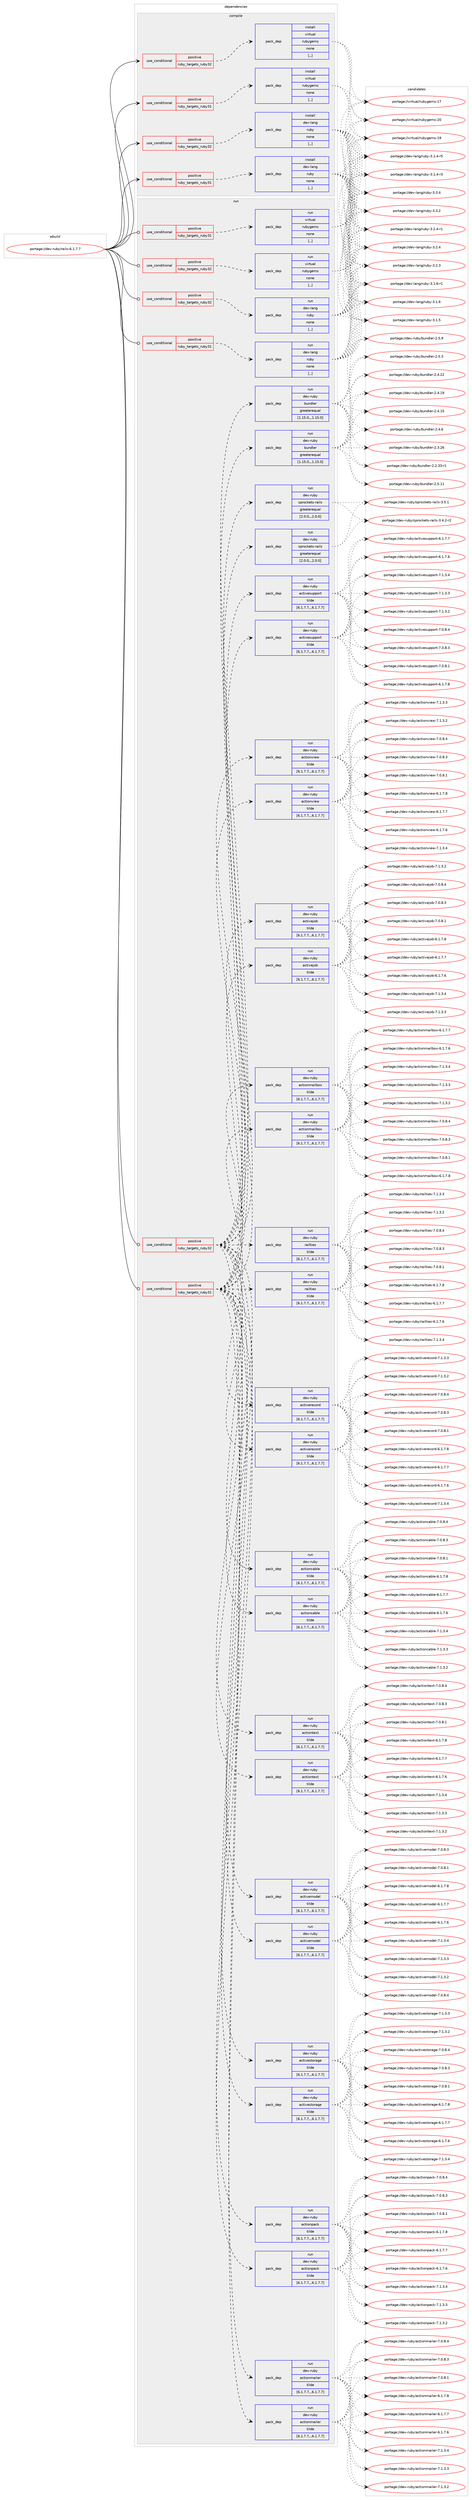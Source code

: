 digraph prolog {

# *************
# Graph options
# *************

newrank=true;
concentrate=true;
compound=true;
graph [rankdir=LR,fontname=Helvetica,fontsize=10,ranksep=1.5];#, ranksep=2.5, nodesep=0.2];
edge  [arrowhead=vee];
node  [fontname=Helvetica,fontsize=10];

# **********
# The ebuild
# **********

subgraph cluster_leftcol {
color=gray;
label=<<i>ebuild</i>>;
id [label="portage://dev-ruby/rails-6.1.7.7", color=red, width=4, href="../dev-ruby/rails-6.1.7.7.svg"];
}

# ****************
# The dependencies
# ****************

subgraph cluster_midcol {
color=gray;
label=<<i>dependencies</i>>;
subgraph cluster_compile {
fillcolor="#eeeeee";
style=filled;
label=<<i>compile</i>>;
subgraph cond53291 {
dependency195768 [label=<<TABLE BORDER="0" CELLBORDER="1" CELLSPACING="0" CELLPADDING="4"><TR><TD ROWSPAN="3" CELLPADDING="10">use_conditional</TD></TR><TR><TD>positive</TD></TR><TR><TD>ruby_targets_ruby31</TD></TR></TABLE>>, shape=none, color=red];
subgraph pack141122 {
dependency195769 [label=<<TABLE BORDER="0" CELLBORDER="1" CELLSPACING="0" CELLPADDING="4" WIDTH="220"><TR><TD ROWSPAN="6" CELLPADDING="30">pack_dep</TD></TR><TR><TD WIDTH="110">install</TD></TR><TR><TD>dev-lang</TD></TR><TR><TD>ruby</TD></TR><TR><TD>none</TD></TR><TR><TD>[,,]</TD></TR></TABLE>>, shape=none, color=blue];
}
dependency195768:e -> dependency195769:w [weight=20,style="dashed",arrowhead="vee"];
}
id:e -> dependency195768:w [weight=20,style="solid",arrowhead="vee"];
subgraph cond53292 {
dependency195770 [label=<<TABLE BORDER="0" CELLBORDER="1" CELLSPACING="0" CELLPADDING="4"><TR><TD ROWSPAN="3" CELLPADDING="10">use_conditional</TD></TR><TR><TD>positive</TD></TR><TR><TD>ruby_targets_ruby31</TD></TR></TABLE>>, shape=none, color=red];
subgraph pack141123 {
dependency195771 [label=<<TABLE BORDER="0" CELLBORDER="1" CELLSPACING="0" CELLPADDING="4" WIDTH="220"><TR><TD ROWSPAN="6" CELLPADDING="30">pack_dep</TD></TR><TR><TD WIDTH="110">install</TD></TR><TR><TD>virtual</TD></TR><TR><TD>rubygems</TD></TR><TR><TD>none</TD></TR><TR><TD>[,,]</TD></TR></TABLE>>, shape=none, color=blue];
}
dependency195770:e -> dependency195771:w [weight=20,style="dashed",arrowhead="vee"];
}
id:e -> dependency195770:w [weight=20,style="solid",arrowhead="vee"];
subgraph cond53293 {
dependency195772 [label=<<TABLE BORDER="0" CELLBORDER="1" CELLSPACING="0" CELLPADDING="4"><TR><TD ROWSPAN="3" CELLPADDING="10">use_conditional</TD></TR><TR><TD>positive</TD></TR><TR><TD>ruby_targets_ruby32</TD></TR></TABLE>>, shape=none, color=red];
subgraph pack141124 {
dependency195773 [label=<<TABLE BORDER="0" CELLBORDER="1" CELLSPACING="0" CELLPADDING="4" WIDTH="220"><TR><TD ROWSPAN="6" CELLPADDING="30">pack_dep</TD></TR><TR><TD WIDTH="110">install</TD></TR><TR><TD>dev-lang</TD></TR><TR><TD>ruby</TD></TR><TR><TD>none</TD></TR><TR><TD>[,,]</TD></TR></TABLE>>, shape=none, color=blue];
}
dependency195772:e -> dependency195773:w [weight=20,style="dashed",arrowhead="vee"];
}
id:e -> dependency195772:w [weight=20,style="solid",arrowhead="vee"];
subgraph cond53294 {
dependency195774 [label=<<TABLE BORDER="0" CELLBORDER="1" CELLSPACING="0" CELLPADDING="4"><TR><TD ROWSPAN="3" CELLPADDING="10">use_conditional</TD></TR><TR><TD>positive</TD></TR><TR><TD>ruby_targets_ruby32</TD></TR></TABLE>>, shape=none, color=red];
subgraph pack141125 {
dependency195775 [label=<<TABLE BORDER="0" CELLBORDER="1" CELLSPACING="0" CELLPADDING="4" WIDTH="220"><TR><TD ROWSPAN="6" CELLPADDING="30">pack_dep</TD></TR><TR><TD WIDTH="110">install</TD></TR><TR><TD>virtual</TD></TR><TR><TD>rubygems</TD></TR><TR><TD>none</TD></TR><TR><TD>[,,]</TD></TR></TABLE>>, shape=none, color=blue];
}
dependency195774:e -> dependency195775:w [weight=20,style="dashed",arrowhead="vee"];
}
id:e -> dependency195774:w [weight=20,style="solid",arrowhead="vee"];
}
subgraph cluster_compileandrun {
fillcolor="#eeeeee";
style=filled;
label=<<i>compile and run</i>>;
}
subgraph cluster_run {
fillcolor="#eeeeee";
style=filled;
label=<<i>run</i>>;
subgraph cond53295 {
dependency195776 [label=<<TABLE BORDER="0" CELLBORDER="1" CELLSPACING="0" CELLPADDING="4"><TR><TD ROWSPAN="3" CELLPADDING="10">use_conditional</TD></TR><TR><TD>positive</TD></TR><TR><TD>ruby_targets_ruby31</TD></TR></TABLE>>, shape=none, color=red];
subgraph pack141126 {
dependency195777 [label=<<TABLE BORDER="0" CELLBORDER="1" CELLSPACING="0" CELLPADDING="4" WIDTH="220"><TR><TD ROWSPAN="6" CELLPADDING="30">pack_dep</TD></TR><TR><TD WIDTH="110">run</TD></TR><TR><TD>dev-lang</TD></TR><TR><TD>ruby</TD></TR><TR><TD>none</TD></TR><TR><TD>[,,]</TD></TR></TABLE>>, shape=none, color=blue];
}
dependency195776:e -> dependency195777:w [weight=20,style="dashed",arrowhead="vee"];
}
id:e -> dependency195776:w [weight=20,style="solid",arrowhead="odot"];
subgraph cond53296 {
dependency195778 [label=<<TABLE BORDER="0" CELLBORDER="1" CELLSPACING="0" CELLPADDING="4"><TR><TD ROWSPAN="3" CELLPADDING="10">use_conditional</TD></TR><TR><TD>positive</TD></TR><TR><TD>ruby_targets_ruby31</TD></TR></TABLE>>, shape=none, color=red];
subgraph pack141127 {
dependency195779 [label=<<TABLE BORDER="0" CELLBORDER="1" CELLSPACING="0" CELLPADDING="4" WIDTH="220"><TR><TD ROWSPAN="6" CELLPADDING="30">pack_dep</TD></TR><TR><TD WIDTH="110">run</TD></TR><TR><TD>dev-ruby</TD></TR><TR><TD>actioncable</TD></TR><TR><TD>tilde</TD></TR><TR><TD>[6.1.7.7,,,6.1.7.7]</TD></TR></TABLE>>, shape=none, color=blue];
}
dependency195778:e -> dependency195779:w [weight=20,style="dashed",arrowhead="vee"];
subgraph pack141128 {
dependency195780 [label=<<TABLE BORDER="0" CELLBORDER="1" CELLSPACING="0" CELLPADDING="4" WIDTH="220"><TR><TD ROWSPAN="6" CELLPADDING="30">pack_dep</TD></TR><TR><TD WIDTH="110">run</TD></TR><TR><TD>dev-ruby</TD></TR><TR><TD>actionmailbox</TD></TR><TR><TD>tilde</TD></TR><TR><TD>[6.1.7.7,,,6.1.7.7]</TD></TR></TABLE>>, shape=none, color=blue];
}
dependency195778:e -> dependency195780:w [weight=20,style="dashed",arrowhead="vee"];
subgraph pack141129 {
dependency195781 [label=<<TABLE BORDER="0" CELLBORDER="1" CELLSPACING="0" CELLPADDING="4" WIDTH="220"><TR><TD ROWSPAN="6" CELLPADDING="30">pack_dep</TD></TR><TR><TD WIDTH="110">run</TD></TR><TR><TD>dev-ruby</TD></TR><TR><TD>actionmailer</TD></TR><TR><TD>tilde</TD></TR><TR><TD>[6.1.7.7,,,6.1.7.7]</TD></TR></TABLE>>, shape=none, color=blue];
}
dependency195778:e -> dependency195781:w [weight=20,style="dashed",arrowhead="vee"];
subgraph pack141130 {
dependency195782 [label=<<TABLE BORDER="0" CELLBORDER="1" CELLSPACING="0" CELLPADDING="4" WIDTH="220"><TR><TD ROWSPAN="6" CELLPADDING="30">pack_dep</TD></TR><TR><TD WIDTH="110">run</TD></TR><TR><TD>dev-ruby</TD></TR><TR><TD>actionpack</TD></TR><TR><TD>tilde</TD></TR><TR><TD>[6.1.7.7,,,6.1.7.7]</TD></TR></TABLE>>, shape=none, color=blue];
}
dependency195778:e -> dependency195782:w [weight=20,style="dashed",arrowhead="vee"];
subgraph pack141131 {
dependency195783 [label=<<TABLE BORDER="0" CELLBORDER="1" CELLSPACING="0" CELLPADDING="4" WIDTH="220"><TR><TD ROWSPAN="6" CELLPADDING="30">pack_dep</TD></TR><TR><TD WIDTH="110">run</TD></TR><TR><TD>dev-ruby</TD></TR><TR><TD>actiontext</TD></TR><TR><TD>tilde</TD></TR><TR><TD>[6.1.7.7,,,6.1.7.7]</TD></TR></TABLE>>, shape=none, color=blue];
}
dependency195778:e -> dependency195783:w [weight=20,style="dashed",arrowhead="vee"];
subgraph pack141132 {
dependency195784 [label=<<TABLE BORDER="0" CELLBORDER="1" CELLSPACING="0" CELLPADDING="4" WIDTH="220"><TR><TD ROWSPAN="6" CELLPADDING="30">pack_dep</TD></TR><TR><TD WIDTH="110">run</TD></TR><TR><TD>dev-ruby</TD></TR><TR><TD>actionview</TD></TR><TR><TD>tilde</TD></TR><TR><TD>[6.1.7.7,,,6.1.7.7]</TD></TR></TABLE>>, shape=none, color=blue];
}
dependency195778:e -> dependency195784:w [weight=20,style="dashed",arrowhead="vee"];
subgraph pack141133 {
dependency195785 [label=<<TABLE BORDER="0" CELLBORDER="1" CELLSPACING="0" CELLPADDING="4" WIDTH="220"><TR><TD ROWSPAN="6" CELLPADDING="30">pack_dep</TD></TR><TR><TD WIDTH="110">run</TD></TR><TR><TD>dev-ruby</TD></TR><TR><TD>activejob</TD></TR><TR><TD>tilde</TD></TR><TR><TD>[6.1.7.7,,,6.1.7.7]</TD></TR></TABLE>>, shape=none, color=blue];
}
dependency195778:e -> dependency195785:w [weight=20,style="dashed",arrowhead="vee"];
subgraph pack141134 {
dependency195786 [label=<<TABLE BORDER="0" CELLBORDER="1" CELLSPACING="0" CELLPADDING="4" WIDTH="220"><TR><TD ROWSPAN="6" CELLPADDING="30">pack_dep</TD></TR><TR><TD WIDTH="110">run</TD></TR><TR><TD>dev-ruby</TD></TR><TR><TD>activemodel</TD></TR><TR><TD>tilde</TD></TR><TR><TD>[6.1.7.7,,,6.1.7.7]</TD></TR></TABLE>>, shape=none, color=blue];
}
dependency195778:e -> dependency195786:w [weight=20,style="dashed",arrowhead="vee"];
subgraph pack141135 {
dependency195787 [label=<<TABLE BORDER="0" CELLBORDER="1" CELLSPACING="0" CELLPADDING="4" WIDTH="220"><TR><TD ROWSPAN="6" CELLPADDING="30">pack_dep</TD></TR><TR><TD WIDTH="110">run</TD></TR><TR><TD>dev-ruby</TD></TR><TR><TD>activerecord</TD></TR><TR><TD>tilde</TD></TR><TR><TD>[6.1.7.7,,,6.1.7.7]</TD></TR></TABLE>>, shape=none, color=blue];
}
dependency195778:e -> dependency195787:w [weight=20,style="dashed",arrowhead="vee"];
subgraph pack141136 {
dependency195788 [label=<<TABLE BORDER="0" CELLBORDER="1" CELLSPACING="0" CELLPADDING="4" WIDTH="220"><TR><TD ROWSPAN="6" CELLPADDING="30">pack_dep</TD></TR><TR><TD WIDTH="110">run</TD></TR><TR><TD>dev-ruby</TD></TR><TR><TD>activestorage</TD></TR><TR><TD>tilde</TD></TR><TR><TD>[6.1.7.7,,,6.1.7.7]</TD></TR></TABLE>>, shape=none, color=blue];
}
dependency195778:e -> dependency195788:w [weight=20,style="dashed",arrowhead="vee"];
subgraph pack141137 {
dependency195789 [label=<<TABLE BORDER="0" CELLBORDER="1" CELLSPACING="0" CELLPADDING="4" WIDTH="220"><TR><TD ROWSPAN="6" CELLPADDING="30">pack_dep</TD></TR><TR><TD WIDTH="110">run</TD></TR><TR><TD>dev-ruby</TD></TR><TR><TD>activesupport</TD></TR><TR><TD>tilde</TD></TR><TR><TD>[6.1.7.7,,,6.1.7.7]</TD></TR></TABLE>>, shape=none, color=blue];
}
dependency195778:e -> dependency195789:w [weight=20,style="dashed",arrowhead="vee"];
subgraph pack141138 {
dependency195790 [label=<<TABLE BORDER="0" CELLBORDER="1" CELLSPACING="0" CELLPADDING="4" WIDTH="220"><TR><TD ROWSPAN="6" CELLPADDING="30">pack_dep</TD></TR><TR><TD WIDTH="110">run</TD></TR><TR><TD>dev-ruby</TD></TR><TR><TD>railties</TD></TR><TR><TD>tilde</TD></TR><TR><TD>[6.1.7.7,,,6.1.7.7]</TD></TR></TABLE>>, shape=none, color=blue];
}
dependency195778:e -> dependency195790:w [weight=20,style="dashed",arrowhead="vee"];
subgraph pack141139 {
dependency195791 [label=<<TABLE BORDER="0" CELLBORDER="1" CELLSPACING="0" CELLPADDING="4" WIDTH="220"><TR><TD ROWSPAN="6" CELLPADDING="30">pack_dep</TD></TR><TR><TD WIDTH="110">run</TD></TR><TR><TD>dev-ruby</TD></TR><TR><TD>bundler</TD></TR><TR><TD>greaterequal</TD></TR><TR><TD>[1.15.0,,,1.15.0]</TD></TR></TABLE>>, shape=none, color=blue];
}
dependency195778:e -> dependency195791:w [weight=20,style="dashed",arrowhead="vee"];
subgraph pack141140 {
dependency195792 [label=<<TABLE BORDER="0" CELLBORDER="1" CELLSPACING="0" CELLPADDING="4" WIDTH="220"><TR><TD ROWSPAN="6" CELLPADDING="30">pack_dep</TD></TR><TR><TD WIDTH="110">run</TD></TR><TR><TD>dev-ruby</TD></TR><TR><TD>sprockets-rails</TD></TR><TR><TD>greaterequal</TD></TR><TR><TD>[2.0.0,,,2.0.0]</TD></TR></TABLE>>, shape=none, color=blue];
}
dependency195778:e -> dependency195792:w [weight=20,style="dashed",arrowhead="vee"];
}
id:e -> dependency195778:w [weight=20,style="solid",arrowhead="odot"];
subgraph cond53297 {
dependency195793 [label=<<TABLE BORDER="0" CELLBORDER="1" CELLSPACING="0" CELLPADDING="4"><TR><TD ROWSPAN="3" CELLPADDING="10">use_conditional</TD></TR><TR><TD>positive</TD></TR><TR><TD>ruby_targets_ruby31</TD></TR></TABLE>>, shape=none, color=red];
subgraph pack141141 {
dependency195794 [label=<<TABLE BORDER="0" CELLBORDER="1" CELLSPACING="0" CELLPADDING="4" WIDTH="220"><TR><TD ROWSPAN="6" CELLPADDING="30">pack_dep</TD></TR><TR><TD WIDTH="110">run</TD></TR><TR><TD>virtual</TD></TR><TR><TD>rubygems</TD></TR><TR><TD>none</TD></TR><TR><TD>[,,]</TD></TR></TABLE>>, shape=none, color=blue];
}
dependency195793:e -> dependency195794:w [weight=20,style="dashed",arrowhead="vee"];
}
id:e -> dependency195793:w [weight=20,style="solid",arrowhead="odot"];
subgraph cond53298 {
dependency195795 [label=<<TABLE BORDER="0" CELLBORDER="1" CELLSPACING="0" CELLPADDING="4"><TR><TD ROWSPAN="3" CELLPADDING="10">use_conditional</TD></TR><TR><TD>positive</TD></TR><TR><TD>ruby_targets_ruby32</TD></TR></TABLE>>, shape=none, color=red];
subgraph pack141142 {
dependency195796 [label=<<TABLE BORDER="0" CELLBORDER="1" CELLSPACING="0" CELLPADDING="4" WIDTH="220"><TR><TD ROWSPAN="6" CELLPADDING="30">pack_dep</TD></TR><TR><TD WIDTH="110">run</TD></TR><TR><TD>dev-lang</TD></TR><TR><TD>ruby</TD></TR><TR><TD>none</TD></TR><TR><TD>[,,]</TD></TR></TABLE>>, shape=none, color=blue];
}
dependency195795:e -> dependency195796:w [weight=20,style="dashed",arrowhead="vee"];
}
id:e -> dependency195795:w [weight=20,style="solid",arrowhead="odot"];
subgraph cond53299 {
dependency195797 [label=<<TABLE BORDER="0" CELLBORDER="1" CELLSPACING="0" CELLPADDING="4"><TR><TD ROWSPAN="3" CELLPADDING="10">use_conditional</TD></TR><TR><TD>positive</TD></TR><TR><TD>ruby_targets_ruby32</TD></TR></TABLE>>, shape=none, color=red];
subgraph pack141143 {
dependency195798 [label=<<TABLE BORDER="0" CELLBORDER="1" CELLSPACING="0" CELLPADDING="4" WIDTH="220"><TR><TD ROWSPAN="6" CELLPADDING="30">pack_dep</TD></TR><TR><TD WIDTH="110">run</TD></TR><TR><TD>dev-ruby</TD></TR><TR><TD>actioncable</TD></TR><TR><TD>tilde</TD></TR><TR><TD>[6.1.7.7,,,6.1.7.7]</TD></TR></TABLE>>, shape=none, color=blue];
}
dependency195797:e -> dependency195798:w [weight=20,style="dashed",arrowhead="vee"];
subgraph pack141144 {
dependency195799 [label=<<TABLE BORDER="0" CELLBORDER="1" CELLSPACING="0" CELLPADDING="4" WIDTH="220"><TR><TD ROWSPAN="6" CELLPADDING="30">pack_dep</TD></TR><TR><TD WIDTH="110">run</TD></TR><TR><TD>dev-ruby</TD></TR><TR><TD>actionmailbox</TD></TR><TR><TD>tilde</TD></TR><TR><TD>[6.1.7.7,,,6.1.7.7]</TD></TR></TABLE>>, shape=none, color=blue];
}
dependency195797:e -> dependency195799:w [weight=20,style="dashed",arrowhead="vee"];
subgraph pack141145 {
dependency195800 [label=<<TABLE BORDER="0" CELLBORDER="1" CELLSPACING="0" CELLPADDING="4" WIDTH="220"><TR><TD ROWSPAN="6" CELLPADDING="30">pack_dep</TD></TR><TR><TD WIDTH="110">run</TD></TR><TR><TD>dev-ruby</TD></TR><TR><TD>actionmailer</TD></TR><TR><TD>tilde</TD></TR><TR><TD>[6.1.7.7,,,6.1.7.7]</TD></TR></TABLE>>, shape=none, color=blue];
}
dependency195797:e -> dependency195800:w [weight=20,style="dashed",arrowhead="vee"];
subgraph pack141146 {
dependency195801 [label=<<TABLE BORDER="0" CELLBORDER="1" CELLSPACING="0" CELLPADDING="4" WIDTH="220"><TR><TD ROWSPAN="6" CELLPADDING="30">pack_dep</TD></TR><TR><TD WIDTH="110">run</TD></TR><TR><TD>dev-ruby</TD></TR><TR><TD>actionpack</TD></TR><TR><TD>tilde</TD></TR><TR><TD>[6.1.7.7,,,6.1.7.7]</TD></TR></TABLE>>, shape=none, color=blue];
}
dependency195797:e -> dependency195801:w [weight=20,style="dashed",arrowhead="vee"];
subgraph pack141147 {
dependency195802 [label=<<TABLE BORDER="0" CELLBORDER="1" CELLSPACING="0" CELLPADDING="4" WIDTH="220"><TR><TD ROWSPAN="6" CELLPADDING="30">pack_dep</TD></TR><TR><TD WIDTH="110">run</TD></TR><TR><TD>dev-ruby</TD></TR><TR><TD>actiontext</TD></TR><TR><TD>tilde</TD></TR><TR><TD>[6.1.7.7,,,6.1.7.7]</TD></TR></TABLE>>, shape=none, color=blue];
}
dependency195797:e -> dependency195802:w [weight=20,style="dashed",arrowhead="vee"];
subgraph pack141148 {
dependency195803 [label=<<TABLE BORDER="0" CELLBORDER="1" CELLSPACING="0" CELLPADDING="4" WIDTH="220"><TR><TD ROWSPAN="6" CELLPADDING="30">pack_dep</TD></TR><TR><TD WIDTH="110">run</TD></TR><TR><TD>dev-ruby</TD></TR><TR><TD>actionview</TD></TR><TR><TD>tilde</TD></TR><TR><TD>[6.1.7.7,,,6.1.7.7]</TD></TR></TABLE>>, shape=none, color=blue];
}
dependency195797:e -> dependency195803:w [weight=20,style="dashed",arrowhead="vee"];
subgraph pack141149 {
dependency195804 [label=<<TABLE BORDER="0" CELLBORDER="1" CELLSPACING="0" CELLPADDING="4" WIDTH="220"><TR><TD ROWSPAN="6" CELLPADDING="30">pack_dep</TD></TR><TR><TD WIDTH="110">run</TD></TR><TR><TD>dev-ruby</TD></TR><TR><TD>activejob</TD></TR><TR><TD>tilde</TD></TR><TR><TD>[6.1.7.7,,,6.1.7.7]</TD></TR></TABLE>>, shape=none, color=blue];
}
dependency195797:e -> dependency195804:w [weight=20,style="dashed",arrowhead="vee"];
subgraph pack141150 {
dependency195805 [label=<<TABLE BORDER="0" CELLBORDER="1" CELLSPACING="0" CELLPADDING="4" WIDTH="220"><TR><TD ROWSPAN="6" CELLPADDING="30">pack_dep</TD></TR><TR><TD WIDTH="110">run</TD></TR><TR><TD>dev-ruby</TD></TR><TR><TD>activemodel</TD></TR><TR><TD>tilde</TD></TR><TR><TD>[6.1.7.7,,,6.1.7.7]</TD></TR></TABLE>>, shape=none, color=blue];
}
dependency195797:e -> dependency195805:w [weight=20,style="dashed",arrowhead="vee"];
subgraph pack141151 {
dependency195806 [label=<<TABLE BORDER="0" CELLBORDER="1" CELLSPACING="0" CELLPADDING="4" WIDTH="220"><TR><TD ROWSPAN="6" CELLPADDING="30">pack_dep</TD></TR><TR><TD WIDTH="110">run</TD></TR><TR><TD>dev-ruby</TD></TR><TR><TD>activerecord</TD></TR><TR><TD>tilde</TD></TR><TR><TD>[6.1.7.7,,,6.1.7.7]</TD></TR></TABLE>>, shape=none, color=blue];
}
dependency195797:e -> dependency195806:w [weight=20,style="dashed",arrowhead="vee"];
subgraph pack141152 {
dependency195807 [label=<<TABLE BORDER="0" CELLBORDER="1" CELLSPACING="0" CELLPADDING="4" WIDTH="220"><TR><TD ROWSPAN="6" CELLPADDING="30">pack_dep</TD></TR><TR><TD WIDTH="110">run</TD></TR><TR><TD>dev-ruby</TD></TR><TR><TD>activestorage</TD></TR><TR><TD>tilde</TD></TR><TR><TD>[6.1.7.7,,,6.1.7.7]</TD></TR></TABLE>>, shape=none, color=blue];
}
dependency195797:e -> dependency195807:w [weight=20,style="dashed",arrowhead="vee"];
subgraph pack141153 {
dependency195808 [label=<<TABLE BORDER="0" CELLBORDER="1" CELLSPACING="0" CELLPADDING="4" WIDTH="220"><TR><TD ROWSPAN="6" CELLPADDING="30">pack_dep</TD></TR><TR><TD WIDTH="110">run</TD></TR><TR><TD>dev-ruby</TD></TR><TR><TD>activesupport</TD></TR><TR><TD>tilde</TD></TR><TR><TD>[6.1.7.7,,,6.1.7.7]</TD></TR></TABLE>>, shape=none, color=blue];
}
dependency195797:e -> dependency195808:w [weight=20,style="dashed",arrowhead="vee"];
subgraph pack141154 {
dependency195809 [label=<<TABLE BORDER="0" CELLBORDER="1" CELLSPACING="0" CELLPADDING="4" WIDTH="220"><TR><TD ROWSPAN="6" CELLPADDING="30">pack_dep</TD></TR><TR><TD WIDTH="110">run</TD></TR><TR><TD>dev-ruby</TD></TR><TR><TD>railties</TD></TR><TR><TD>tilde</TD></TR><TR><TD>[6.1.7.7,,,6.1.7.7]</TD></TR></TABLE>>, shape=none, color=blue];
}
dependency195797:e -> dependency195809:w [weight=20,style="dashed",arrowhead="vee"];
subgraph pack141155 {
dependency195810 [label=<<TABLE BORDER="0" CELLBORDER="1" CELLSPACING="0" CELLPADDING="4" WIDTH="220"><TR><TD ROWSPAN="6" CELLPADDING="30">pack_dep</TD></TR><TR><TD WIDTH="110">run</TD></TR><TR><TD>dev-ruby</TD></TR><TR><TD>bundler</TD></TR><TR><TD>greaterequal</TD></TR><TR><TD>[1.15.0,,,1.15.0]</TD></TR></TABLE>>, shape=none, color=blue];
}
dependency195797:e -> dependency195810:w [weight=20,style="dashed",arrowhead="vee"];
subgraph pack141156 {
dependency195811 [label=<<TABLE BORDER="0" CELLBORDER="1" CELLSPACING="0" CELLPADDING="4" WIDTH="220"><TR><TD ROWSPAN="6" CELLPADDING="30">pack_dep</TD></TR><TR><TD WIDTH="110">run</TD></TR><TR><TD>dev-ruby</TD></TR><TR><TD>sprockets-rails</TD></TR><TR><TD>greaterequal</TD></TR><TR><TD>[2.0.0,,,2.0.0]</TD></TR></TABLE>>, shape=none, color=blue];
}
dependency195797:e -> dependency195811:w [weight=20,style="dashed",arrowhead="vee"];
}
id:e -> dependency195797:w [weight=20,style="solid",arrowhead="odot"];
subgraph cond53300 {
dependency195812 [label=<<TABLE BORDER="0" CELLBORDER="1" CELLSPACING="0" CELLPADDING="4"><TR><TD ROWSPAN="3" CELLPADDING="10">use_conditional</TD></TR><TR><TD>positive</TD></TR><TR><TD>ruby_targets_ruby32</TD></TR></TABLE>>, shape=none, color=red];
subgraph pack141157 {
dependency195813 [label=<<TABLE BORDER="0" CELLBORDER="1" CELLSPACING="0" CELLPADDING="4" WIDTH="220"><TR><TD ROWSPAN="6" CELLPADDING="30">pack_dep</TD></TR><TR><TD WIDTH="110">run</TD></TR><TR><TD>virtual</TD></TR><TR><TD>rubygems</TD></TR><TR><TD>none</TD></TR><TR><TD>[,,]</TD></TR></TABLE>>, shape=none, color=blue];
}
dependency195812:e -> dependency195813:w [weight=20,style="dashed",arrowhead="vee"];
}
id:e -> dependency195812:w [weight=20,style="solid",arrowhead="odot"];
}
}

# **************
# The candidates
# **************

subgraph cluster_choices {
rank=same;
color=gray;
label=<<i>candidates</i>>;

subgraph choice141122 {
color=black;
nodesep=1;
choice10010111845108971101034711411798121455146514652 [label="portage://dev-lang/ruby-3.3.4", color=red, width=4,href="../dev-lang/ruby-3.3.4.svg"];
choice10010111845108971101034711411798121455146514650 [label="portage://dev-lang/ruby-3.3.2", color=red, width=4,href="../dev-lang/ruby-3.3.2.svg"];
choice100101118451089711010347114117981214551465046524511449 [label="portage://dev-lang/ruby-3.2.4-r1", color=red, width=4,href="../dev-lang/ruby-3.2.4-r1.svg"];
choice10010111845108971101034711411798121455146504652 [label="portage://dev-lang/ruby-3.2.4", color=red, width=4,href="../dev-lang/ruby-3.2.4.svg"];
choice10010111845108971101034711411798121455146504651 [label="portage://dev-lang/ruby-3.2.3", color=red, width=4,href="../dev-lang/ruby-3.2.3.svg"];
choice100101118451089711010347114117981214551464946544511449 [label="portage://dev-lang/ruby-3.1.6-r1", color=red, width=4,href="../dev-lang/ruby-3.1.6-r1.svg"];
choice10010111845108971101034711411798121455146494654 [label="portage://dev-lang/ruby-3.1.6", color=red, width=4,href="../dev-lang/ruby-3.1.6.svg"];
choice10010111845108971101034711411798121455146494653 [label="portage://dev-lang/ruby-3.1.5", color=red, width=4,href="../dev-lang/ruby-3.1.5.svg"];
choice100101118451089711010347114117981214551464946524511453 [label="portage://dev-lang/ruby-3.1.4-r5", color=red, width=4,href="../dev-lang/ruby-3.1.4-r5.svg"];
choice100101118451089711010347114117981214551464946524511451 [label="portage://dev-lang/ruby-3.1.4-r3", color=red, width=4,href="../dev-lang/ruby-3.1.4-r3.svg"];
dependency195769:e -> choice10010111845108971101034711411798121455146514652:w [style=dotted,weight="100"];
dependency195769:e -> choice10010111845108971101034711411798121455146514650:w [style=dotted,weight="100"];
dependency195769:e -> choice100101118451089711010347114117981214551465046524511449:w [style=dotted,weight="100"];
dependency195769:e -> choice10010111845108971101034711411798121455146504652:w [style=dotted,weight="100"];
dependency195769:e -> choice10010111845108971101034711411798121455146504651:w [style=dotted,weight="100"];
dependency195769:e -> choice100101118451089711010347114117981214551464946544511449:w [style=dotted,weight="100"];
dependency195769:e -> choice10010111845108971101034711411798121455146494654:w [style=dotted,weight="100"];
dependency195769:e -> choice10010111845108971101034711411798121455146494653:w [style=dotted,weight="100"];
dependency195769:e -> choice100101118451089711010347114117981214551464946524511453:w [style=dotted,weight="100"];
dependency195769:e -> choice100101118451089711010347114117981214551464946524511451:w [style=dotted,weight="100"];
}
subgraph choice141123 {
color=black;
nodesep=1;
choice118105114116117971084711411798121103101109115455048 [label="portage://virtual/rubygems-20", color=red, width=4,href="../virtual/rubygems-20.svg"];
choice118105114116117971084711411798121103101109115454957 [label="portage://virtual/rubygems-19", color=red, width=4,href="../virtual/rubygems-19.svg"];
choice118105114116117971084711411798121103101109115454955 [label="portage://virtual/rubygems-17", color=red, width=4,href="../virtual/rubygems-17.svg"];
dependency195771:e -> choice118105114116117971084711411798121103101109115455048:w [style=dotted,weight="100"];
dependency195771:e -> choice118105114116117971084711411798121103101109115454957:w [style=dotted,weight="100"];
dependency195771:e -> choice118105114116117971084711411798121103101109115454955:w [style=dotted,weight="100"];
}
subgraph choice141124 {
color=black;
nodesep=1;
choice10010111845108971101034711411798121455146514652 [label="portage://dev-lang/ruby-3.3.4", color=red, width=4,href="../dev-lang/ruby-3.3.4.svg"];
choice10010111845108971101034711411798121455146514650 [label="portage://dev-lang/ruby-3.3.2", color=red, width=4,href="../dev-lang/ruby-3.3.2.svg"];
choice100101118451089711010347114117981214551465046524511449 [label="portage://dev-lang/ruby-3.2.4-r1", color=red, width=4,href="../dev-lang/ruby-3.2.4-r1.svg"];
choice10010111845108971101034711411798121455146504652 [label="portage://dev-lang/ruby-3.2.4", color=red, width=4,href="../dev-lang/ruby-3.2.4.svg"];
choice10010111845108971101034711411798121455146504651 [label="portage://dev-lang/ruby-3.2.3", color=red, width=4,href="../dev-lang/ruby-3.2.3.svg"];
choice100101118451089711010347114117981214551464946544511449 [label="portage://dev-lang/ruby-3.1.6-r1", color=red, width=4,href="../dev-lang/ruby-3.1.6-r1.svg"];
choice10010111845108971101034711411798121455146494654 [label="portage://dev-lang/ruby-3.1.6", color=red, width=4,href="../dev-lang/ruby-3.1.6.svg"];
choice10010111845108971101034711411798121455146494653 [label="portage://dev-lang/ruby-3.1.5", color=red, width=4,href="../dev-lang/ruby-3.1.5.svg"];
choice100101118451089711010347114117981214551464946524511453 [label="portage://dev-lang/ruby-3.1.4-r5", color=red, width=4,href="../dev-lang/ruby-3.1.4-r5.svg"];
choice100101118451089711010347114117981214551464946524511451 [label="portage://dev-lang/ruby-3.1.4-r3", color=red, width=4,href="../dev-lang/ruby-3.1.4-r3.svg"];
dependency195773:e -> choice10010111845108971101034711411798121455146514652:w [style=dotted,weight="100"];
dependency195773:e -> choice10010111845108971101034711411798121455146514650:w [style=dotted,weight="100"];
dependency195773:e -> choice100101118451089711010347114117981214551465046524511449:w [style=dotted,weight="100"];
dependency195773:e -> choice10010111845108971101034711411798121455146504652:w [style=dotted,weight="100"];
dependency195773:e -> choice10010111845108971101034711411798121455146504651:w [style=dotted,weight="100"];
dependency195773:e -> choice100101118451089711010347114117981214551464946544511449:w [style=dotted,weight="100"];
dependency195773:e -> choice10010111845108971101034711411798121455146494654:w [style=dotted,weight="100"];
dependency195773:e -> choice10010111845108971101034711411798121455146494653:w [style=dotted,weight="100"];
dependency195773:e -> choice100101118451089711010347114117981214551464946524511453:w [style=dotted,weight="100"];
dependency195773:e -> choice100101118451089711010347114117981214551464946524511451:w [style=dotted,weight="100"];
}
subgraph choice141125 {
color=black;
nodesep=1;
choice118105114116117971084711411798121103101109115455048 [label="portage://virtual/rubygems-20", color=red, width=4,href="../virtual/rubygems-20.svg"];
choice118105114116117971084711411798121103101109115454957 [label="portage://virtual/rubygems-19", color=red, width=4,href="../virtual/rubygems-19.svg"];
choice118105114116117971084711411798121103101109115454955 [label="portage://virtual/rubygems-17", color=red, width=4,href="../virtual/rubygems-17.svg"];
dependency195775:e -> choice118105114116117971084711411798121103101109115455048:w [style=dotted,weight="100"];
dependency195775:e -> choice118105114116117971084711411798121103101109115454957:w [style=dotted,weight="100"];
dependency195775:e -> choice118105114116117971084711411798121103101109115454955:w [style=dotted,weight="100"];
}
subgraph choice141126 {
color=black;
nodesep=1;
choice10010111845108971101034711411798121455146514652 [label="portage://dev-lang/ruby-3.3.4", color=red, width=4,href="../dev-lang/ruby-3.3.4.svg"];
choice10010111845108971101034711411798121455146514650 [label="portage://dev-lang/ruby-3.3.2", color=red, width=4,href="../dev-lang/ruby-3.3.2.svg"];
choice100101118451089711010347114117981214551465046524511449 [label="portage://dev-lang/ruby-3.2.4-r1", color=red, width=4,href="../dev-lang/ruby-3.2.4-r1.svg"];
choice10010111845108971101034711411798121455146504652 [label="portage://dev-lang/ruby-3.2.4", color=red, width=4,href="../dev-lang/ruby-3.2.4.svg"];
choice10010111845108971101034711411798121455146504651 [label="portage://dev-lang/ruby-3.2.3", color=red, width=4,href="../dev-lang/ruby-3.2.3.svg"];
choice100101118451089711010347114117981214551464946544511449 [label="portage://dev-lang/ruby-3.1.6-r1", color=red, width=4,href="../dev-lang/ruby-3.1.6-r1.svg"];
choice10010111845108971101034711411798121455146494654 [label="portage://dev-lang/ruby-3.1.6", color=red, width=4,href="../dev-lang/ruby-3.1.6.svg"];
choice10010111845108971101034711411798121455146494653 [label="portage://dev-lang/ruby-3.1.5", color=red, width=4,href="../dev-lang/ruby-3.1.5.svg"];
choice100101118451089711010347114117981214551464946524511453 [label="portage://dev-lang/ruby-3.1.4-r5", color=red, width=4,href="../dev-lang/ruby-3.1.4-r5.svg"];
choice100101118451089711010347114117981214551464946524511451 [label="portage://dev-lang/ruby-3.1.4-r3", color=red, width=4,href="../dev-lang/ruby-3.1.4-r3.svg"];
dependency195777:e -> choice10010111845108971101034711411798121455146514652:w [style=dotted,weight="100"];
dependency195777:e -> choice10010111845108971101034711411798121455146514650:w [style=dotted,weight="100"];
dependency195777:e -> choice100101118451089711010347114117981214551465046524511449:w [style=dotted,weight="100"];
dependency195777:e -> choice10010111845108971101034711411798121455146504652:w [style=dotted,weight="100"];
dependency195777:e -> choice10010111845108971101034711411798121455146504651:w [style=dotted,weight="100"];
dependency195777:e -> choice100101118451089711010347114117981214551464946544511449:w [style=dotted,weight="100"];
dependency195777:e -> choice10010111845108971101034711411798121455146494654:w [style=dotted,weight="100"];
dependency195777:e -> choice10010111845108971101034711411798121455146494653:w [style=dotted,weight="100"];
dependency195777:e -> choice100101118451089711010347114117981214551464946524511453:w [style=dotted,weight="100"];
dependency195777:e -> choice100101118451089711010347114117981214551464946524511451:w [style=dotted,weight="100"];
}
subgraph choice141127 {
color=black;
nodesep=1;
choice10010111845114117981214797991161051111109997981081014555464946514652 [label="portage://dev-ruby/actioncable-7.1.3.4", color=red, width=4,href="../dev-ruby/actioncable-7.1.3.4.svg"];
choice10010111845114117981214797991161051111109997981081014555464946514651 [label="portage://dev-ruby/actioncable-7.1.3.3", color=red, width=4,href="../dev-ruby/actioncable-7.1.3.3.svg"];
choice10010111845114117981214797991161051111109997981081014555464946514650 [label="portage://dev-ruby/actioncable-7.1.3.2", color=red, width=4,href="../dev-ruby/actioncable-7.1.3.2.svg"];
choice10010111845114117981214797991161051111109997981081014555464846564652 [label="portage://dev-ruby/actioncable-7.0.8.4", color=red, width=4,href="../dev-ruby/actioncable-7.0.8.4.svg"];
choice10010111845114117981214797991161051111109997981081014555464846564651 [label="portage://dev-ruby/actioncable-7.0.8.3", color=red, width=4,href="../dev-ruby/actioncable-7.0.8.3.svg"];
choice10010111845114117981214797991161051111109997981081014555464846564649 [label="portage://dev-ruby/actioncable-7.0.8.1", color=red, width=4,href="../dev-ruby/actioncable-7.0.8.1.svg"];
choice10010111845114117981214797991161051111109997981081014554464946554656 [label="portage://dev-ruby/actioncable-6.1.7.8", color=red, width=4,href="../dev-ruby/actioncable-6.1.7.8.svg"];
choice10010111845114117981214797991161051111109997981081014554464946554655 [label="portage://dev-ruby/actioncable-6.1.7.7", color=red, width=4,href="../dev-ruby/actioncable-6.1.7.7.svg"];
choice10010111845114117981214797991161051111109997981081014554464946554654 [label="portage://dev-ruby/actioncable-6.1.7.6", color=red, width=4,href="../dev-ruby/actioncable-6.1.7.6.svg"];
dependency195779:e -> choice10010111845114117981214797991161051111109997981081014555464946514652:w [style=dotted,weight="100"];
dependency195779:e -> choice10010111845114117981214797991161051111109997981081014555464946514651:w [style=dotted,weight="100"];
dependency195779:e -> choice10010111845114117981214797991161051111109997981081014555464946514650:w [style=dotted,weight="100"];
dependency195779:e -> choice10010111845114117981214797991161051111109997981081014555464846564652:w [style=dotted,weight="100"];
dependency195779:e -> choice10010111845114117981214797991161051111109997981081014555464846564651:w [style=dotted,weight="100"];
dependency195779:e -> choice10010111845114117981214797991161051111109997981081014555464846564649:w [style=dotted,weight="100"];
dependency195779:e -> choice10010111845114117981214797991161051111109997981081014554464946554656:w [style=dotted,weight="100"];
dependency195779:e -> choice10010111845114117981214797991161051111109997981081014554464946554655:w [style=dotted,weight="100"];
dependency195779:e -> choice10010111845114117981214797991161051111109997981081014554464946554654:w [style=dotted,weight="100"];
}
subgraph choice141128 {
color=black;
nodesep=1;
choice100101118451141179812147979911610511111010997105108981111204555464946514652 [label="portage://dev-ruby/actionmailbox-7.1.3.4", color=red, width=4,href="../dev-ruby/actionmailbox-7.1.3.4.svg"];
choice100101118451141179812147979911610511111010997105108981111204555464946514651 [label="portage://dev-ruby/actionmailbox-7.1.3.3", color=red, width=4,href="../dev-ruby/actionmailbox-7.1.3.3.svg"];
choice100101118451141179812147979911610511111010997105108981111204555464946514650 [label="portage://dev-ruby/actionmailbox-7.1.3.2", color=red, width=4,href="../dev-ruby/actionmailbox-7.1.3.2.svg"];
choice100101118451141179812147979911610511111010997105108981111204555464846564652 [label="portage://dev-ruby/actionmailbox-7.0.8.4", color=red, width=4,href="../dev-ruby/actionmailbox-7.0.8.4.svg"];
choice100101118451141179812147979911610511111010997105108981111204555464846564651 [label="portage://dev-ruby/actionmailbox-7.0.8.3", color=red, width=4,href="../dev-ruby/actionmailbox-7.0.8.3.svg"];
choice100101118451141179812147979911610511111010997105108981111204555464846564649 [label="portage://dev-ruby/actionmailbox-7.0.8.1", color=red, width=4,href="../dev-ruby/actionmailbox-7.0.8.1.svg"];
choice100101118451141179812147979911610511111010997105108981111204554464946554656 [label="portage://dev-ruby/actionmailbox-6.1.7.8", color=red, width=4,href="../dev-ruby/actionmailbox-6.1.7.8.svg"];
choice100101118451141179812147979911610511111010997105108981111204554464946554655 [label="portage://dev-ruby/actionmailbox-6.1.7.7", color=red, width=4,href="../dev-ruby/actionmailbox-6.1.7.7.svg"];
choice100101118451141179812147979911610511111010997105108981111204554464946554654 [label="portage://dev-ruby/actionmailbox-6.1.7.6", color=red, width=4,href="../dev-ruby/actionmailbox-6.1.7.6.svg"];
dependency195780:e -> choice100101118451141179812147979911610511111010997105108981111204555464946514652:w [style=dotted,weight="100"];
dependency195780:e -> choice100101118451141179812147979911610511111010997105108981111204555464946514651:w [style=dotted,weight="100"];
dependency195780:e -> choice100101118451141179812147979911610511111010997105108981111204555464946514650:w [style=dotted,weight="100"];
dependency195780:e -> choice100101118451141179812147979911610511111010997105108981111204555464846564652:w [style=dotted,weight="100"];
dependency195780:e -> choice100101118451141179812147979911610511111010997105108981111204555464846564651:w [style=dotted,weight="100"];
dependency195780:e -> choice100101118451141179812147979911610511111010997105108981111204555464846564649:w [style=dotted,weight="100"];
dependency195780:e -> choice100101118451141179812147979911610511111010997105108981111204554464946554656:w [style=dotted,weight="100"];
dependency195780:e -> choice100101118451141179812147979911610511111010997105108981111204554464946554655:w [style=dotted,weight="100"];
dependency195780:e -> choice100101118451141179812147979911610511111010997105108981111204554464946554654:w [style=dotted,weight="100"];
}
subgraph choice141129 {
color=black;
nodesep=1;
choice1001011184511411798121479799116105111110109971051081011144555464946514652 [label="portage://dev-ruby/actionmailer-7.1.3.4", color=red, width=4,href="../dev-ruby/actionmailer-7.1.3.4.svg"];
choice1001011184511411798121479799116105111110109971051081011144555464946514651 [label="portage://dev-ruby/actionmailer-7.1.3.3", color=red, width=4,href="../dev-ruby/actionmailer-7.1.3.3.svg"];
choice1001011184511411798121479799116105111110109971051081011144555464946514650 [label="portage://dev-ruby/actionmailer-7.1.3.2", color=red, width=4,href="../dev-ruby/actionmailer-7.1.3.2.svg"];
choice1001011184511411798121479799116105111110109971051081011144555464846564652 [label="portage://dev-ruby/actionmailer-7.0.8.4", color=red, width=4,href="../dev-ruby/actionmailer-7.0.8.4.svg"];
choice1001011184511411798121479799116105111110109971051081011144555464846564651 [label="portage://dev-ruby/actionmailer-7.0.8.3", color=red, width=4,href="../dev-ruby/actionmailer-7.0.8.3.svg"];
choice1001011184511411798121479799116105111110109971051081011144555464846564649 [label="portage://dev-ruby/actionmailer-7.0.8.1", color=red, width=4,href="../dev-ruby/actionmailer-7.0.8.1.svg"];
choice1001011184511411798121479799116105111110109971051081011144554464946554656 [label="portage://dev-ruby/actionmailer-6.1.7.8", color=red, width=4,href="../dev-ruby/actionmailer-6.1.7.8.svg"];
choice1001011184511411798121479799116105111110109971051081011144554464946554655 [label="portage://dev-ruby/actionmailer-6.1.7.7", color=red, width=4,href="../dev-ruby/actionmailer-6.1.7.7.svg"];
choice1001011184511411798121479799116105111110109971051081011144554464946554654 [label="portage://dev-ruby/actionmailer-6.1.7.6", color=red, width=4,href="../dev-ruby/actionmailer-6.1.7.6.svg"];
dependency195781:e -> choice1001011184511411798121479799116105111110109971051081011144555464946514652:w [style=dotted,weight="100"];
dependency195781:e -> choice1001011184511411798121479799116105111110109971051081011144555464946514651:w [style=dotted,weight="100"];
dependency195781:e -> choice1001011184511411798121479799116105111110109971051081011144555464946514650:w [style=dotted,weight="100"];
dependency195781:e -> choice1001011184511411798121479799116105111110109971051081011144555464846564652:w [style=dotted,weight="100"];
dependency195781:e -> choice1001011184511411798121479799116105111110109971051081011144555464846564651:w [style=dotted,weight="100"];
dependency195781:e -> choice1001011184511411798121479799116105111110109971051081011144555464846564649:w [style=dotted,weight="100"];
dependency195781:e -> choice1001011184511411798121479799116105111110109971051081011144554464946554656:w [style=dotted,weight="100"];
dependency195781:e -> choice1001011184511411798121479799116105111110109971051081011144554464946554655:w [style=dotted,weight="100"];
dependency195781:e -> choice1001011184511411798121479799116105111110109971051081011144554464946554654:w [style=dotted,weight="100"];
}
subgraph choice141130 {
color=black;
nodesep=1;
choice100101118451141179812147979911610511111011297991074555464946514652 [label="portage://dev-ruby/actionpack-7.1.3.4", color=red, width=4,href="../dev-ruby/actionpack-7.1.3.4.svg"];
choice100101118451141179812147979911610511111011297991074555464946514651 [label="portage://dev-ruby/actionpack-7.1.3.3", color=red, width=4,href="../dev-ruby/actionpack-7.1.3.3.svg"];
choice100101118451141179812147979911610511111011297991074555464946514650 [label="portage://dev-ruby/actionpack-7.1.3.2", color=red, width=4,href="../dev-ruby/actionpack-7.1.3.2.svg"];
choice100101118451141179812147979911610511111011297991074555464846564652 [label="portage://dev-ruby/actionpack-7.0.8.4", color=red, width=4,href="../dev-ruby/actionpack-7.0.8.4.svg"];
choice100101118451141179812147979911610511111011297991074555464846564651 [label="portage://dev-ruby/actionpack-7.0.8.3", color=red, width=4,href="../dev-ruby/actionpack-7.0.8.3.svg"];
choice100101118451141179812147979911610511111011297991074555464846564649 [label="portage://dev-ruby/actionpack-7.0.8.1", color=red, width=4,href="../dev-ruby/actionpack-7.0.8.1.svg"];
choice100101118451141179812147979911610511111011297991074554464946554656 [label="portage://dev-ruby/actionpack-6.1.7.8", color=red, width=4,href="../dev-ruby/actionpack-6.1.7.8.svg"];
choice100101118451141179812147979911610511111011297991074554464946554655 [label="portage://dev-ruby/actionpack-6.1.7.7", color=red, width=4,href="../dev-ruby/actionpack-6.1.7.7.svg"];
choice100101118451141179812147979911610511111011297991074554464946554654 [label="portage://dev-ruby/actionpack-6.1.7.6", color=red, width=4,href="../dev-ruby/actionpack-6.1.7.6.svg"];
dependency195782:e -> choice100101118451141179812147979911610511111011297991074555464946514652:w [style=dotted,weight="100"];
dependency195782:e -> choice100101118451141179812147979911610511111011297991074555464946514651:w [style=dotted,weight="100"];
dependency195782:e -> choice100101118451141179812147979911610511111011297991074555464946514650:w [style=dotted,weight="100"];
dependency195782:e -> choice100101118451141179812147979911610511111011297991074555464846564652:w [style=dotted,weight="100"];
dependency195782:e -> choice100101118451141179812147979911610511111011297991074555464846564651:w [style=dotted,weight="100"];
dependency195782:e -> choice100101118451141179812147979911610511111011297991074555464846564649:w [style=dotted,weight="100"];
dependency195782:e -> choice100101118451141179812147979911610511111011297991074554464946554656:w [style=dotted,weight="100"];
dependency195782:e -> choice100101118451141179812147979911610511111011297991074554464946554655:w [style=dotted,weight="100"];
dependency195782:e -> choice100101118451141179812147979911610511111011297991074554464946554654:w [style=dotted,weight="100"];
}
subgraph choice141131 {
color=black;
nodesep=1;
choice10010111845114117981214797991161051111101161011201164555464946514652 [label="portage://dev-ruby/actiontext-7.1.3.4", color=red, width=4,href="../dev-ruby/actiontext-7.1.3.4.svg"];
choice10010111845114117981214797991161051111101161011201164555464946514651 [label="portage://dev-ruby/actiontext-7.1.3.3", color=red, width=4,href="../dev-ruby/actiontext-7.1.3.3.svg"];
choice10010111845114117981214797991161051111101161011201164555464946514650 [label="portage://dev-ruby/actiontext-7.1.3.2", color=red, width=4,href="../dev-ruby/actiontext-7.1.3.2.svg"];
choice10010111845114117981214797991161051111101161011201164555464846564652 [label="portage://dev-ruby/actiontext-7.0.8.4", color=red, width=4,href="../dev-ruby/actiontext-7.0.8.4.svg"];
choice10010111845114117981214797991161051111101161011201164555464846564651 [label="portage://dev-ruby/actiontext-7.0.8.3", color=red, width=4,href="../dev-ruby/actiontext-7.0.8.3.svg"];
choice10010111845114117981214797991161051111101161011201164555464846564649 [label="portage://dev-ruby/actiontext-7.0.8.1", color=red, width=4,href="../dev-ruby/actiontext-7.0.8.1.svg"];
choice10010111845114117981214797991161051111101161011201164554464946554656 [label="portage://dev-ruby/actiontext-6.1.7.8", color=red, width=4,href="../dev-ruby/actiontext-6.1.7.8.svg"];
choice10010111845114117981214797991161051111101161011201164554464946554655 [label="portage://dev-ruby/actiontext-6.1.7.7", color=red, width=4,href="../dev-ruby/actiontext-6.1.7.7.svg"];
choice10010111845114117981214797991161051111101161011201164554464946554654 [label="portage://dev-ruby/actiontext-6.1.7.6", color=red, width=4,href="../dev-ruby/actiontext-6.1.7.6.svg"];
dependency195783:e -> choice10010111845114117981214797991161051111101161011201164555464946514652:w [style=dotted,weight="100"];
dependency195783:e -> choice10010111845114117981214797991161051111101161011201164555464946514651:w [style=dotted,weight="100"];
dependency195783:e -> choice10010111845114117981214797991161051111101161011201164555464946514650:w [style=dotted,weight="100"];
dependency195783:e -> choice10010111845114117981214797991161051111101161011201164555464846564652:w [style=dotted,weight="100"];
dependency195783:e -> choice10010111845114117981214797991161051111101161011201164555464846564651:w [style=dotted,weight="100"];
dependency195783:e -> choice10010111845114117981214797991161051111101161011201164555464846564649:w [style=dotted,weight="100"];
dependency195783:e -> choice10010111845114117981214797991161051111101161011201164554464946554656:w [style=dotted,weight="100"];
dependency195783:e -> choice10010111845114117981214797991161051111101161011201164554464946554655:w [style=dotted,weight="100"];
dependency195783:e -> choice10010111845114117981214797991161051111101161011201164554464946554654:w [style=dotted,weight="100"];
}
subgraph choice141132 {
color=black;
nodesep=1;
choice10010111845114117981214797991161051111101181051011194555464946514652 [label="portage://dev-ruby/actionview-7.1.3.4", color=red, width=4,href="../dev-ruby/actionview-7.1.3.4.svg"];
choice10010111845114117981214797991161051111101181051011194555464946514651 [label="portage://dev-ruby/actionview-7.1.3.3", color=red, width=4,href="../dev-ruby/actionview-7.1.3.3.svg"];
choice10010111845114117981214797991161051111101181051011194555464946514650 [label="portage://dev-ruby/actionview-7.1.3.2", color=red, width=4,href="../dev-ruby/actionview-7.1.3.2.svg"];
choice10010111845114117981214797991161051111101181051011194555464846564652 [label="portage://dev-ruby/actionview-7.0.8.4", color=red, width=4,href="../dev-ruby/actionview-7.0.8.4.svg"];
choice10010111845114117981214797991161051111101181051011194555464846564651 [label="portage://dev-ruby/actionview-7.0.8.3", color=red, width=4,href="../dev-ruby/actionview-7.0.8.3.svg"];
choice10010111845114117981214797991161051111101181051011194555464846564649 [label="portage://dev-ruby/actionview-7.0.8.1", color=red, width=4,href="../dev-ruby/actionview-7.0.8.1.svg"];
choice10010111845114117981214797991161051111101181051011194554464946554656 [label="portage://dev-ruby/actionview-6.1.7.8", color=red, width=4,href="../dev-ruby/actionview-6.1.7.8.svg"];
choice10010111845114117981214797991161051111101181051011194554464946554655 [label="portage://dev-ruby/actionview-6.1.7.7", color=red, width=4,href="../dev-ruby/actionview-6.1.7.7.svg"];
choice10010111845114117981214797991161051111101181051011194554464946554654 [label="portage://dev-ruby/actionview-6.1.7.6", color=red, width=4,href="../dev-ruby/actionview-6.1.7.6.svg"];
dependency195784:e -> choice10010111845114117981214797991161051111101181051011194555464946514652:w [style=dotted,weight="100"];
dependency195784:e -> choice10010111845114117981214797991161051111101181051011194555464946514651:w [style=dotted,weight="100"];
dependency195784:e -> choice10010111845114117981214797991161051111101181051011194555464946514650:w [style=dotted,weight="100"];
dependency195784:e -> choice10010111845114117981214797991161051111101181051011194555464846564652:w [style=dotted,weight="100"];
dependency195784:e -> choice10010111845114117981214797991161051111101181051011194555464846564651:w [style=dotted,weight="100"];
dependency195784:e -> choice10010111845114117981214797991161051111101181051011194555464846564649:w [style=dotted,weight="100"];
dependency195784:e -> choice10010111845114117981214797991161051111101181051011194554464946554656:w [style=dotted,weight="100"];
dependency195784:e -> choice10010111845114117981214797991161051111101181051011194554464946554655:w [style=dotted,weight="100"];
dependency195784:e -> choice10010111845114117981214797991161051111101181051011194554464946554654:w [style=dotted,weight="100"];
}
subgraph choice141133 {
color=black;
nodesep=1;
choice1001011184511411798121479799116105118101106111984555464946514652 [label="portage://dev-ruby/activejob-7.1.3.4", color=red, width=4,href="../dev-ruby/activejob-7.1.3.4.svg"];
choice1001011184511411798121479799116105118101106111984555464946514651 [label="portage://dev-ruby/activejob-7.1.3.3", color=red, width=4,href="../dev-ruby/activejob-7.1.3.3.svg"];
choice1001011184511411798121479799116105118101106111984555464946514650 [label="portage://dev-ruby/activejob-7.1.3.2", color=red, width=4,href="../dev-ruby/activejob-7.1.3.2.svg"];
choice1001011184511411798121479799116105118101106111984555464846564652 [label="portage://dev-ruby/activejob-7.0.8.4", color=red, width=4,href="../dev-ruby/activejob-7.0.8.4.svg"];
choice1001011184511411798121479799116105118101106111984555464846564651 [label="portage://dev-ruby/activejob-7.0.8.3", color=red, width=4,href="../dev-ruby/activejob-7.0.8.3.svg"];
choice1001011184511411798121479799116105118101106111984555464846564649 [label="portage://dev-ruby/activejob-7.0.8.1", color=red, width=4,href="../dev-ruby/activejob-7.0.8.1.svg"];
choice1001011184511411798121479799116105118101106111984554464946554656 [label="portage://dev-ruby/activejob-6.1.7.8", color=red, width=4,href="../dev-ruby/activejob-6.1.7.8.svg"];
choice1001011184511411798121479799116105118101106111984554464946554655 [label="portage://dev-ruby/activejob-6.1.7.7", color=red, width=4,href="../dev-ruby/activejob-6.1.7.7.svg"];
choice1001011184511411798121479799116105118101106111984554464946554654 [label="portage://dev-ruby/activejob-6.1.7.6", color=red, width=4,href="../dev-ruby/activejob-6.1.7.6.svg"];
dependency195785:e -> choice1001011184511411798121479799116105118101106111984555464946514652:w [style=dotted,weight="100"];
dependency195785:e -> choice1001011184511411798121479799116105118101106111984555464946514651:w [style=dotted,weight="100"];
dependency195785:e -> choice1001011184511411798121479799116105118101106111984555464946514650:w [style=dotted,weight="100"];
dependency195785:e -> choice1001011184511411798121479799116105118101106111984555464846564652:w [style=dotted,weight="100"];
dependency195785:e -> choice1001011184511411798121479799116105118101106111984555464846564651:w [style=dotted,weight="100"];
dependency195785:e -> choice1001011184511411798121479799116105118101106111984555464846564649:w [style=dotted,weight="100"];
dependency195785:e -> choice1001011184511411798121479799116105118101106111984554464946554656:w [style=dotted,weight="100"];
dependency195785:e -> choice1001011184511411798121479799116105118101106111984554464946554655:w [style=dotted,weight="100"];
dependency195785:e -> choice1001011184511411798121479799116105118101106111984554464946554654:w [style=dotted,weight="100"];
}
subgraph choice141134 {
color=black;
nodesep=1;
choice10010111845114117981214797991161051181011091111001011084555464946514652 [label="portage://dev-ruby/activemodel-7.1.3.4", color=red, width=4,href="../dev-ruby/activemodel-7.1.3.4.svg"];
choice10010111845114117981214797991161051181011091111001011084555464946514651 [label="portage://dev-ruby/activemodel-7.1.3.3", color=red, width=4,href="../dev-ruby/activemodel-7.1.3.3.svg"];
choice10010111845114117981214797991161051181011091111001011084555464946514650 [label="portage://dev-ruby/activemodel-7.1.3.2", color=red, width=4,href="../dev-ruby/activemodel-7.1.3.2.svg"];
choice10010111845114117981214797991161051181011091111001011084555464846564652 [label="portage://dev-ruby/activemodel-7.0.8.4", color=red, width=4,href="../dev-ruby/activemodel-7.0.8.4.svg"];
choice10010111845114117981214797991161051181011091111001011084555464846564651 [label="portage://dev-ruby/activemodel-7.0.8.3", color=red, width=4,href="../dev-ruby/activemodel-7.0.8.3.svg"];
choice10010111845114117981214797991161051181011091111001011084555464846564649 [label="portage://dev-ruby/activemodel-7.0.8.1", color=red, width=4,href="../dev-ruby/activemodel-7.0.8.1.svg"];
choice10010111845114117981214797991161051181011091111001011084554464946554656 [label="portage://dev-ruby/activemodel-6.1.7.8", color=red, width=4,href="../dev-ruby/activemodel-6.1.7.8.svg"];
choice10010111845114117981214797991161051181011091111001011084554464946554655 [label="portage://dev-ruby/activemodel-6.1.7.7", color=red, width=4,href="../dev-ruby/activemodel-6.1.7.7.svg"];
choice10010111845114117981214797991161051181011091111001011084554464946554654 [label="portage://dev-ruby/activemodel-6.1.7.6", color=red, width=4,href="../dev-ruby/activemodel-6.1.7.6.svg"];
dependency195786:e -> choice10010111845114117981214797991161051181011091111001011084555464946514652:w [style=dotted,weight="100"];
dependency195786:e -> choice10010111845114117981214797991161051181011091111001011084555464946514651:w [style=dotted,weight="100"];
dependency195786:e -> choice10010111845114117981214797991161051181011091111001011084555464946514650:w [style=dotted,weight="100"];
dependency195786:e -> choice10010111845114117981214797991161051181011091111001011084555464846564652:w [style=dotted,weight="100"];
dependency195786:e -> choice10010111845114117981214797991161051181011091111001011084555464846564651:w [style=dotted,weight="100"];
dependency195786:e -> choice10010111845114117981214797991161051181011091111001011084555464846564649:w [style=dotted,weight="100"];
dependency195786:e -> choice10010111845114117981214797991161051181011091111001011084554464946554656:w [style=dotted,weight="100"];
dependency195786:e -> choice10010111845114117981214797991161051181011091111001011084554464946554655:w [style=dotted,weight="100"];
dependency195786:e -> choice10010111845114117981214797991161051181011091111001011084554464946554654:w [style=dotted,weight="100"];
}
subgraph choice141135 {
color=black;
nodesep=1;
choice1001011184511411798121479799116105118101114101991111141004555464946514652 [label="portage://dev-ruby/activerecord-7.1.3.4", color=red, width=4,href="../dev-ruby/activerecord-7.1.3.4.svg"];
choice1001011184511411798121479799116105118101114101991111141004555464946514651 [label="portage://dev-ruby/activerecord-7.1.3.3", color=red, width=4,href="../dev-ruby/activerecord-7.1.3.3.svg"];
choice1001011184511411798121479799116105118101114101991111141004555464946514650 [label="portage://dev-ruby/activerecord-7.1.3.2", color=red, width=4,href="../dev-ruby/activerecord-7.1.3.2.svg"];
choice1001011184511411798121479799116105118101114101991111141004555464846564652 [label="portage://dev-ruby/activerecord-7.0.8.4", color=red, width=4,href="../dev-ruby/activerecord-7.0.8.4.svg"];
choice1001011184511411798121479799116105118101114101991111141004555464846564651 [label="portage://dev-ruby/activerecord-7.0.8.3", color=red, width=4,href="../dev-ruby/activerecord-7.0.8.3.svg"];
choice1001011184511411798121479799116105118101114101991111141004555464846564649 [label="portage://dev-ruby/activerecord-7.0.8.1", color=red, width=4,href="../dev-ruby/activerecord-7.0.8.1.svg"];
choice1001011184511411798121479799116105118101114101991111141004554464946554656 [label="portage://dev-ruby/activerecord-6.1.7.8", color=red, width=4,href="../dev-ruby/activerecord-6.1.7.8.svg"];
choice1001011184511411798121479799116105118101114101991111141004554464946554655 [label="portage://dev-ruby/activerecord-6.1.7.7", color=red, width=4,href="../dev-ruby/activerecord-6.1.7.7.svg"];
choice1001011184511411798121479799116105118101114101991111141004554464946554654 [label="portage://dev-ruby/activerecord-6.1.7.6", color=red, width=4,href="../dev-ruby/activerecord-6.1.7.6.svg"];
dependency195787:e -> choice1001011184511411798121479799116105118101114101991111141004555464946514652:w [style=dotted,weight="100"];
dependency195787:e -> choice1001011184511411798121479799116105118101114101991111141004555464946514651:w [style=dotted,weight="100"];
dependency195787:e -> choice1001011184511411798121479799116105118101114101991111141004555464946514650:w [style=dotted,weight="100"];
dependency195787:e -> choice1001011184511411798121479799116105118101114101991111141004555464846564652:w [style=dotted,weight="100"];
dependency195787:e -> choice1001011184511411798121479799116105118101114101991111141004555464846564651:w [style=dotted,weight="100"];
dependency195787:e -> choice1001011184511411798121479799116105118101114101991111141004555464846564649:w [style=dotted,weight="100"];
dependency195787:e -> choice1001011184511411798121479799116105118101114101991111141004554464946554656:w [style=dotted,weight="100"];
dependency195787:e -> choice1001011184511411798121479799116105118101114101991111141004554464946554655:w [style=dotted,weight="100"];
dependency195787:e -> choice1001011184511411798121479799116105118101114101991111141004554464946554654:w [style=dotted,weight="100"];
}
subgraph choice141136 {
color=black;
nodesep=1;
choice1001011184511411798121479799116105118101115116111114971031014555464946514652 [label="portage://dev-ruby/activestorage-7.1.3.4", color=red, width=4,href="../dev-ruby/activestorage-7.1.3.4.svg"];
choice1001011184511411798121479799116105118101115116111114971031014555464946514651 [label="portage://dev-ruby/activestorage-7.1.3.3", color=red, width=4,href="../dev-ruby/activestorage-7.1.3.3.svg"];
choice1001011184511411798121479799116105118101115116111114971031014555464946514650 [label="portage://dev-ruby/activestorage-7.1.3.2", color=red, width=4,href="../dev-ruby/activestorage-7.1.3.2.svg"];
choice1001011184511411798121479799116105118101115116111114971031014555464846564652 [label="portage://dev-ruby/activestorage-7.0.8.4", color=red, width=4,href="../dev-ruby/activestorage-7.0.8.4.svg"];
choice1001011184511411798121479799116105118101115116111114971031014555464846564651 [label="portage://dev-ruby/activestorage-7.0.8.3", color=red, width=4,href="../dev-ruby/activestorage-7.0.8.3.svg"];
choice1001011184511411798121479799116105118101115116111114971031014555464846564649 [label="portage://dev-ruby/activestorage-7.0.8.1", color=red, width=4,href="../dev-ruby/activestorage-7.0.8.1.svg"];
choice1001011184511411798121479799116105118101115116111114971031014554464946554656 [label="portage://dev-ruby/activestorage-6.1.7.8", color=red, width=4,href="../dev-ruby/activestorage-6.1.7.8.svg"];
choice1001011184511411798121479799116105118101115116111114971031014554464946554655 [label="portage://dev-ruby/activestorage-6.1.7.7", color=red, width=4,href="../dev-ruby/activestorage-6.1.7.7.svg"];
choice1001011184511411798121479799116105118101115116111114971031014554464946554654 [label="portage://dev-ruby/activestorage-6.1.7.6", color=red, width=4,href="../dev-ruby/activestorage-6.1.7.6.svg"];
dependency195788:e -> choice1001011184511411798121479799116105118101115116111114971031014555464946514652:w [style=dotted,weight="100"];
dependency195788:e -> choice1001011184511411798121479799116105118101115116111114971031014555464946514651:w [style=dotted,weight="100"];
dependency195788:e -> choice1001011184511411798121479799116105118101115116111114971031014555464946514650:w [style=dotted,weight="100"];
dependency195788:e -> choice1001011184511411798121479799116105118101115116111114971031014555464846564652:w [style=dotted,weight="100"];
dependency195788:e -> choice1001011184511411798121479799116105118101115116111114971031014555464846564651:w [style=dotted,weight="100"];
dependency195788:e -> choice1001011184511411798121479799116105118101115116111114971031014555464846564649:w [style=dotted,weight="100"];
dependency195788:e -> choice1001011184511411798121479799116105118101115116111114971031014554464946554656:w [style=dotted,weight="100"];
dependency195788:e -> choice1001011184511411798121479799116105118101115116111114971031014554464946554655:w [style=dotted,weight="100"];
dependency195788:e -> choice1001011184511411798121479799116105118101115116111114971031014554464946554654:w [style=dotted,weight="100"];
}
subgraph choice141137 {
color=black;
nodesep=1;
choice10010111845114117981214797991161051181011151171121121111141164555464946514652 [label="portage://dev-ruby/activesupport-7.1.3.4", color=red, width=4,href="../dev-ruby/activesupport-7.1.3.4.svg"];
choice10010111845114117981214797991161051181011151171121121111141164555464946514651 [label="portage://dev-ruby/activesupport-7.1.3.3", color=red, width=4,href="../dev-ruby/activesupport-7.1.3.3.svg"];
choice10010111845114117981214797991161051181011151171121121111141164555464946514650 [label="portage://dev-ruby/activesupport-7.1.3.2", color=red, width=4,href="../dev-ruby/activesupport-7.1.3.2.svg"];
choice10010111845114117981214797991161051181011151171121121111141164555464846564652 [label="portage://dev-ruby/activesupport-7.0.8.4", color=red, width=4,href="../dev-ruby/activesupport-7.0.8.4.svg"];
choice10010111845114117981214797991161051181011151171121121111141164555464846564651 [label="portage://dev-ruby/activesupport-7.0.8.3", color=red, width=4,href="../dev-ruby/activesupport-7.0.8.3.svg"];
choice10010111845114117981214797991161051181011151171121121111141164555464846564649 [label="portage://dev-ruby/activesupport-7.0.8.1", color=red, width=4,href="../dev-ruby/activesupport-7.0.8.1.svg"];
choice10010111845114117981214797991161051181011151171121121111141164554464946554656 [label="portage://dev-ruby/activesupport-6.1.7.8", color=red, width=4,href="../dev-ruby/activesupport-6.1.7.8.svg"];
choice10010111845114117981214797991161051181011151171121121111141164554464946554655 [label="portage://dev-ruby/activesupport-6.1.7.7", color=red, width=4,href="../dev-ruby/activesupport-6.1.7.7.svg"];
choice10010111845114117981214797991161051181011151171121121111141164554464946554654 [label="portage://dev-ruby/activesupport-6.1.7.6", color=red, width=4,href="../dev-ruby/activesupport-6.1.7.6.svg"];
dependency195789:e -> choice10010111845114117981214797991161051181011151171121121111141164555464946514652:w [style=dotted,weight="100"];
dependency195789:e -> choice10010111845114117981214797991161051181011151171121121111141164555464946514651:w [style=dotted,weight="100"];
dependency195789:e -> choice10010111845114117981214797991161051181011151171121121111141164555464946514650:w [style=dotted,weight="100"];
dependency195789:e -> choice10010111845114117981214797991161051181011151171121121111141164555464846564652:w [style=dotted,weight="100"];
dependency195789:e -> choice10010111845114117981214797991161051181011151171121121111141164555464846564651:w [style=dotted,weight="100"];
dependency195789:e -> choice10010111845114117981214797991161051181011151171121121111141164555464846564649:w [style=dotted,weight="100"];
dependency195789:e -> choice10010111845114117981214797991161051181011151171121121111141164554464946554656:w [style=dotted,weight="100"];
dependency195789:e -> choice10010111845114117981214797991161051181011151171121121111141164554464946554655:w [style=dotted,weight="100"];
dependency195789:e -> choice10010111845114117981214797991161051181011151171121121111141164554464946554654:w [style=dotted,weight="100"];
}
subgraph choice141138 {
color=black;
nodesep=1;
choice100101118451141179812147114971051081161051011154555464946514652 [label="portage://dev-ruby/railties-7.1.3.4", color=red, width=4,href="../dev-ruby/railties-7.1.3.4.svg"];
choice100101118451141179812147114971051081161051011154555464946514651 [label="portage://dev-ruby/railties-7.1.3.3", color=red, width=4,href="../dev-ruby/railties-7.1.3.3.svg"];
choice100101118451141179812147114971051081161051011154555464946514650 [label="portage://dev-ruby/railties-7.1.3.2", color=red, width=4,href="../dev-ruby/railties-7.1.3.2.svg"];
choice100101118451141179812147114971051081161051011154555464846564652 [label="portage://dev-ruby/railties-7.0.8.4", color=red, width=4,href="../dev-ruby/railties-7.0.8.4.svg"];
choice100101118451141179812147114971051081161051011154555464846564651 [label="portage://dev-ruby/railties-7.0.8.3", color=red, width=4,href="../dev-ruby/railties-7.0.8.3.svg"];
choice100101118451141179812147114971051081161051011154555464846564649 [label="portage://dev-ruby/railties-7.0.8.1", color=red, width=4,href="../dev-ruby/railties-7.0.8.1.svg"];
choice100101118451141179812147114971051081161051011154554464946554656 [label="portage://dev-ruby/railties-6.1.7.8", color=red, width=4,href="../dev-ruby/railties-6.1.7.8.svg"];
choice100101118451141179812147114971051081161051011154554464946554655 [label="portage://dev-ruby/railties-6.1.7.7", color=red, width=4,href="../dev-ruby/railties-6.1.7.7.svg"];
choice100101118451141179812147114971051081161051011154554464946554654 [label="portage://dev-ruby/railties-6.1.7.6", color=red, width=4,href="../dev-ruby/railties-6.1.7.6.svg"];
dependency195790:e -> choice100101118451141179812147114971051081161051011154555464946514652:w [style=dotted,weight="100"];
dependency195790:e -> choice100101118451141179812147114971051081161051011154555464946514651:w [style=dotted,weight="100"];
dependency195790:e -> choice100101118451141179812147114971051081161051011154555464946514650:w [style=dotted,weight="100"];
dependency195790:e -> choice100101118451141179812147114971051081161051011154555464846564652:w [style=dotted,weight="100"];
dependency195790:e -> choice100101118451141179812147114971051081161051011154555464846564651:w [style=dotted,weight="100"];
dependency195790:e -> choice100101118451141179812147114971051081161051011154555464846564649:w [style=dotted,weight="100"];
dependency195790:e -> choice100101118451141179812147114971051081161051011154554464946554656:w [style=dotted,weight="100"];
dependency195790:e -> choice100101118451141179812147114971051081161051011154554464946554655:w [style=dotted,weight="100"];
dependency195790:e -> choice100101118451141179812147114971051081161051011154554464946554654:w [style=dotted,weight="100"];
}
subgraph choice141139 {
color=black;
nodesep=1;
choice1001011184511411798121479811711010010810111445504653464949 [label="portage://dev-ruby/bundler-2.5.11", color=red, width=4,href="../dev-ruby/bundler-2.5.11.svg"];
choice10010111845114117981214798117110100108101114455046534657 [label="portage://dev-ruby/bundler-2.5.9", color=red, width=4,href="../dev-ruby/bundler-2.5.9.svg"];
choice10010111845114117981214798117110100108101114455046534651 [label="portage://dev-ruby/bundler-2.5.3", color=red, width=4,href="../dev-ruby/bundler-2.5.3.svg"];
choice1001011184511411798121479811711010010810111445504652465050 [label="portage://dev-ruby/bundler-2.4.22", color=red, width=4,href="../dev-ruby/bundler-2.4.22.svg"];
choice1001011184511411798121479811711010010810111445504652464957 [label="portage://dev-ruby/bundler-2.4.19", color=red, width=4,href="../dev-ruby/bundler-2.4.19.svg"];
choice1001011184511411798121479811711010010810111445504652464953 [label="portage://dev-ruby/bundler-2.4.15", color=red, width=4,href="../dev-ruby/bundler-2.4.15.svg"];
choice10010111845114117981214798117110100108101114455046524654 [label="portage://dev-ruby/bundler-2.4.6", color=red, width=4,href="../dev-ruby/bundler-2.4.6.svg"];
choice1001011184511411798121479811711010010810111445504651465054 [label="portage://dev-ruby/bundler-2.3.26", color=red, width=4,href="../dev-ruby/bundler-2.3.26.svg"];
choice10010111845114117981214798117110100108101114455046504651514511449 [label="portage://dev-ruby/bundler-2.2.33-r1", color=red, width=4,href="../dev-ruby/bundler-2.2.33-r1.svg"];
dependency195791:e -> choice1001011184511411798121479811711010010810111445504653464949:w [style=dotted,weight="100"];
dependency195791:e -> choice10010111845114117981214798117110100108101114455046534657:w [style=dotted,weight="100"];
dependency195791:e -> choice10010111845114117981214798117110100108101114455046534651:w [style=dotted,weight="100"];
dependency195791:e -> choice1001011184511411798121479811711010010810111445504652465050:w [style=dotted,weight="100"];
dependency195791:e -> choice1001011184511411798121479811711010010810111445504652464957:w [style=dotted,weight="100"];
dependency195791:e -> choice1001011184511411798121479811711010010810111445504652464953:w [style=dotted,weight="100"];
dependency195791:e -> choice10010111845114117981214798117110100108101114455046524654:w [style=dotted,weight="100"];
dependency195791:e -> choice1001011184511411798121479811711010010810111445504651465054:w [style=dotted,weight="100"];
dependency195791:e -> choice10010111845114117981214798117110100108101114455046504651514511449:w [style=dotted,weight="100"];
}
subgraph choice141140 {
color=black;
nodesep=1;
choice100101118451141179812147115112114111991071011161154511497105108115455146534649 [label="portage://dev-ruby/sprockets-rails-3.5.1", color=red, width=4,href="../dev-ruby/sprockets-rails-3.5.1.svg"];
choice1001011184511411798121471151121141119910710111611545114971051081154551465246504511450 [label="portage://dev-ruby/sprockets-rails-3.4.2-r2", color=red, width=4,href="../dev-ruby/sprockets-rails-3.4.2-r2.svg"];
dependency195792:e -> choice100101118451141179812147115112114111991071011161154511497105108115455146534649:w [style=dotted,weight="100"];
dependency195792:e -> choice1001011184511411798121471151121141119910710111611545114971051081154551465246504511450:w [style=dotted,weight="100"];
}
subgraph choice141141 {
color=black;
nodesep=1;
choice118105114116117971084711411798121103101109115455048 [label="portage://virtual/rubygems-20", color=red, width=4,href="../virtual/rubygems-20.svg"];
choice118105114116117971084711411798121103101109115454957 [label="portage://virtual/rubygems-19", color=red, width=4,href="../virtual/rubygems-19.svg"];
choice118105114116117971084711411798121103101109115454955 [label="portage://virtual/rubygems-17", color=red, width=4,href="../virtual/rubygems-17.svg"];
dependency195794:e -> choice118105114116117971084711411798121103101109115455048:w [style=dotted,weight="100"];
dependency195794:e -> choice118105114116117971084711411798121103101109115454957:w [style=dotted,weight="100"];
dependency195794:e -> choice118105114116117971084711411798121103101109115454955:w [style=dotted,weight="100"];
}
subgraph choice141142 {
color=black;
nodesep=1;
choice10010111845108971101034711411798121455146514652 [label="portage://dev-lang/ruby-3.3.4", color=red, width=4,href="../dev-lang/ruby-3.3.4.svg"];
choice10010111845108971101034711411798121455146514650 [label="portage://dev-lang/ruby-3.3.2", color=red, width=4,href="../dev-lang/ruby-3.3.2.svg"];
choice100101118451089711010347114117981214551465046524511449 [label="portage://dev-lang/ruby-3.2.4-r1", color=red, width=4,href="../dev-lang/ruby-3.2.4-r1.svg"];
choice10010111845108971101034711411798121455146504652 [label="portage://dev-lang/ruby-3.2.4", color=red, width=4,href="../dev-lang/ruby-3.2.4.svg"];
choice10010111845108971101034711411798121455146504651 [label="portage://dev-lang/ruby-3.2.3", color=red, width=4,href="../dev-lang/ruby-3.2.3.svg"];
choice100101118451089711010347114117981214551464946544511449 [label="portage://dev-lang/ruby-3.1.6-r1", color=red, width=4,href="../dev-lang/ruby-3.1.6-r1.svg"];
choice10010111845108971101034711411798121455146494654 [label="portage://dev-lang/ruby-3.1.6", color=red, width=4,href="../dev-lang/ruby-3.1.6.svg"];
choice10010111845108971101034711411798121455146494653 [label="portage://dev-lang/ruby-3.1.5", color=red, width=4,href="../dev-lang/ruby-3.1.5.svg"];
choice100101118451089711010347114117981214551464946524511453 [label="portage://dev-lang/ruby-3.1.4-r5", color=red, width=4,href="../dev-lang/ruby-3.1.4-r5.svg"];
choice100101118451089711010347114117981214551464946524511451 [label="portage://dev-lang/ruby-3.1.4-r3", color=red, width=4,href="../dev-lang/ruby-3.1.4-r3.svg"];
dependency195796:e -> choice10010111845108971101034711411798121455146514652:w [style=dotted,weight="100"];
dependency195796:e -> choice10010111845108971101034711411798121455146514650:w [style=dotted,weight="100"];
dependency195796:e -> choice100101118451089711010347114117981214551465046524511449:w [style=dotted,weight="100"];
dependency195796:e -> choice10010111845108971101034711411798121455146504652:w [style=dotted,weight="100"];
dependency195796:e -> choice10010111845108971101034711411798121455146504651:w [style=dotted,weight="100"];
dependency195796:e -> choice100101118451089711010347114117981214551464946544511449:w [style=dotted,weight="100"];
dependency195796:e -> choice10010111845108971101034711411798121455146494654:w [style=dotted,weight="100"];
dependency195796:e -> choice10010111845108971101034711411798121455146494653:w [style=dotted,weight="100"];
dependency195796:e -> choice100101118451089711010347114117981214551464946524511453:w [style=dotted,weight="100"];
dependency195796:e -> choice100101118451089711010347114117981214551464946524511451:w [style=dotted,weight="100"];
}
subgraph choice141143 {
color=black;
nodesep=1;
choice10010111845114117981214797991161051111109997981081014555464946514652 [label="portage://dev-ruby/actioncable-7.1.3.4", color=red, width=4,href="../dev-ruby/actioncable-7.1.3.4.svg"];
choice10010111845114117981214797991161051111109997981081014555464946514651 [label="portage://dev-ruby/actioncable-7.1.3.3", color=red, width=4,href="../dev-ruby/actioncable-7.1.3.3.svg"];
choice10010111845114117981214797991161051111109997981081014555464946514650 [label="portage://dev-ruby/actioncable-7.1.3.2", color=red, width=4,href="../dev-ruby/actioncable-7.1.3.2.svg"];
choice10010111845114117981214797991161051111109997981081014555464846564652 [label="portage://dev-ruby/actioncable-7.0.8.4", color=red, width=4,href="../dev-ruby/actioncable-7.0.8.4.svg"];
choice10010111845114117981214797991161051111109997981081014555464846564651 [label="portage://dev-ruby/actioncable-7.0.8.3", color=red, width=4,href="../dev-ruby/actioncable-7.0.8.3.svg"];
choice10010111845114117981214797991161051111109997981081014555464846564649 [label="portage://dev-ruby/actioncable-7.0.8.1", color=red, width=4,href="../dev-ruby/actioncable-7.0.8.1.svg"];
choice10010111845114117981214797991161051111109997981081014554464946554656 [label="portage://dev-ruby/actioncable-6.1.7.8", color=red, width=4,href="../dev-ruby/actioncable-6.1.7.8.svg"];
choice10010111845114117981214797991161051111109997981081014554464946554655 [label="portage://dev-ruby/actioncable-6.1.7.7", color=red, width=4,href="../dev-ruby/actioncable-6.1.7.7.svg"];
choice10010111845114117981214797991161051111109997981081014554464946554654 [label="portage://dev-ruby/actioncable-6.1.7.6", color=red, width=4,href="../dev-ruby/actioncable-6.1.7.6.svg"];
dependency195798:e -> choice10010111845114117981214797991161051111109997981081014555464946514652:w [style=dotted,weight="100"];
dependency195798:e -> choice10010111845114117981214797991161051111109997981081014555464946514651:w [style=dotted,weight="100"];
dependency195798:e -> choice10010111845114117981214797991161051111109997981081014555464946514650:w [style=dotted,weight="100"];
dependency195798:e -> choice10010111845114117981214797991161051111109997981081014555464846564652:w [style=dotted,weight="100"];
dependency195798:e -> choice10010111845114117981214797991161051111109997981081014555464846564651:w [style=dotted,weight="100"];
dependency195798:e -> choice10010111845114117981214797991161051111109997981081014555464846564649:w [style=dotted,weight="100"];
dependency195798:e -> choice10010111845114117981214797991161051111109997981081014554464946554656:w [style=dotted,weight="100"];
dependency195798:e -> choice10010111845114117981214797991161051111109997981081014554464946554655:w [style=dotted,weight="100"];
dependency195798:e -> choice10010111845114117981214797991161051111109997981081014554464946554654:w [style=dotted,weight="100"];
}
subgraph choice141144 {
color=black;
nodesep=1;
choice100101118451141179812147979911610511111010997105108981111204555464946514652 [label="portage://dev-ruby/actionmailbox-7.1.3.4", color=red, width=4,href="../dev-ruby/actionmailbox-7.1.3.4.svg"];
choice100101118451141179812147979911610511111010997105108981111204555464946514651 [label="portage://dev-ruby/actionmailbox-7.1.3.3", color=red, width=4,href="../dev-ruby/actionmailbox-7.1.3.3.svg"];
choice100101118451141179812147979911610511111010997105108981111204555464946514650 [label="portage://dev-ruby/actionmailbox-7.1.3.2", color=red, width=4,href="../dev-ruby/actionmailbox-7.1.3.2.svg"];
choice100101118451141179812147979911610511111010997105108981111204555464846564652 [label="portage://dev-ruby/actionmailbox-7.0.8.4", color=red, width=4,href="../dev-ruby/actionmailbox-7.0.8.4.svg"];
choice100101118451141179812147979911610511111010997105108981111204555464846564651 [label="portage://dev-ruby/actionmailbox-7.0.8.3", color=red, width=4,href="../dev-ruby/actionmailbox-7.0.8.3.svg"];
choice100101118451141179812147979911610511111010997105108981111204555464846564649 [label="portage://dev-ruby/actionmailbox-7.0.8.1", color=red, width=4,href="../dev-ruby/actionmailbox-7.0.8.1.svg"];
choice100101118451141179812147979911610511111010997105108981111204554464946554656 [label="portage://dev-ruby/actionmailbox-6.1.7.8", color=red, width=4,href="../dev-ruby/actionmailbox-6.1.7.8.svg"];
choice100101118451141179812147979911610511111010997105108981111204554464946554655 [label="portage://dev-ruby/actionmailbox-6.1.7.7", color=red, width=4,href="../dev-ruby/actionmailbox-6.1.7.7.svg"];
choice100101118451141179812147979911610511111010997105108981111204554464946554654 [label="portage://dev-ruby/actionmailbox-6.1.7.6", color=red, width=4,href="../dev-ruby/actionmailbox-6.1.7.6.svg"];
dependency195799:e -> choice100101118451141179812147979911610511111010997105108981111204555464946514652:w [style=dotted,weight="100"];
dependency195799:e -> choice100101118451141179812147979911610511111010997105108981111204555464946514651:w [style=dotted,weight="100"];
dependency195799:e -> choice100101118451141179812147979911610511111010997105108981111204555464946514650:w [style=dotted,weight="100"];
dependency195799:e -> choice100101118451141179812147979911610511111010997105108981111204555464846564652:w [style=dotted,weight="100"];
dependency195799:e -> choice100101118451141179812147979911610511111010997105108981111204555464846564651:w [style=dotted,weight="100"];
dependency195799:e -> choice100101118451141179812147979911610511111010997105108981111204555464846564649:w [style=dotted,weight="100"];
dependency195799:e -> choice100101118451141179812147979911610511111010997105108981111204554464946554656:w [style=dotted,weight="100"];
dependency195799:e -> choice100101118451141179812147979911610511111010997105108981111204554464946554655:w [style=dotted,weight="100"];
dependency195799:e -> choice100101118451141179812147979911610511111010997105108981111204554464946554654:w [style=dotted,weight="100"];
}
subgraph choice141145 {
color=black;
nodesep=1;
choice1001011184511411798121479799116105111110109971051081011144555464946514652 [label="portage://dev-ruby/actionmailer-7.1.3.4", color=red, width=4,href="../dev-ruby/actionmailer-7.1.3.4.svg"];
choice1001011184511411798121479799116105111110109971051081011144555464946514651 [label="portage://dev-ruby/actionmailer-7.1.3.3", color=red, width=4,href="../dev-ruby/actionmailer-7.1.3.3.svg"];
choice1001011184511411798121479799116105111110109971051081011144555464946514650 [label="portage://dev-ruby/actionmailer-7.1.3.2", color=red, width=4,href="../dev-ruby/actionmailer-7.1.3.2.svg"];
choice1001011184511411798121479799116105111110109971051081011144555464846564652 [label="portage://dev-ruby/actionmailer-7.0.8.4", color=red, width=4,href="../dev-ruby/actionmailer-7.0.8.4.svg"];
choice1001011184511411798121479799116105111110109971051081011144555464846564651 [label="portage://dev-ruby/actionmailer-7.0.8.3", color=red, width=4,href="../dev-ruby/actionmailer-7.0.8.3.svg"];
choice1001011184511411798121479799116105111110109971051081011144555464846564649 [label="portage://dev-ruby/actionmailer-7.0.8.1", color=red, width=4,href="../dev-ruby/actionmailer-7.0.8.1.svg"];
choice1001011184511411798121479799116105111110109971051081011144554464946554656 [label="portage://dev-ruby/actionmailer-6.1.7.8", color=red, width=4,href="../dev-ruby/actionmailer-6.1.7.8.svg"];
choice1001011184511411798121479799116105111110109971051081011144554464946554655 [label="portage://dev-ruby/actionmailer-6.1.7.7", color=red, width=4,href="../dev-ruby/actionmailer-6.1.7.7.svg"];
choice1001011184511411798121479799116105111110109971051081011144554464946554654 [label="portage://dev-ruby/actionmailer-6.1.7.6", color=red, width=4,href="../dev-ruby/actionmailer-6.1.7.6.svg"];
dependency195800:e -> choice1001011184511411798121479799116105111110109971051081011144555464946514652:w [style=dotted,weight="100"];
dependency195800:e -> choice1001011184511411798121479799116105111110109971051081011144555464946514651:w [style=dotted,weight="100"];
dependency195800:e -> choice1001011184511411798121479799116105111110109971051081011144555464946514650:w [style=dotted,weight="100"];
dependency195800:e -> choice1001011184511411798121479799116105111110109971051081011144555464846564652:w [style=dotted,weight="100"];
dependency195800:e -> choice1001011184511411798121479799116105111110109971051081011144555464846564651:w [style=dotted,weight="100"];
dependency195800:e -> choice1001011184511411798121479799116105111110109971051081011144555464846564649:w [style=dotted,weight="100"];
dependency195800:e -> choice1001011184511411798121479799116105111110109971051081011144554464946554656:w [style=dotted,weight="100"];
dependency195800:e -> choice1001011184511411798121479799116105111110109971051081011144554464946554655:w [style=dotted,weight="100"];
dependency195800:e -> choice1001011184511411798121479799116105111110109971051081011144554464946554654:w [style=dotted,weight="100"];
}
subgraph choice141146 {
color=black;
nodesep=1;
choice100101118451141179812147979911610511111011297991074555464946514652 [label="portage://dev-ruby/actionpack-7.1.3.4", color=red, width=4,href="../dev-ruby/actionpack-7.1.3.4.svg"];
choice100101118451141179812147979911610511111011297991074555464946514651 [label="portage://dev-ruby/actionpack-7.1.3.3", color=red, width=4,href="../dev-ruby/actionpack-7.1.3.3.svg"];
choice100101118451141179812147979911610511111011297991074555464946514650 [label="portage://dev-ruby/actionpack-7.1.3.2", color=red, width=4,href="../dev-ruby/actionpack-7.1.3.2.svg"];
choice100101118451141179812147979911610511111011297991074555464846564652 [label="portage://dev-ruby/actionpack-7.0.8.4", color=red, width=4,href="../dev-ruby/actionpack-7.0.8.4.svg"];
choice100101118451141179812147979911610511111011297991074555464846564651 [label="portage://dev-ruby/actionpack-7.0.8.3", color=red, width=4,href="../dev-ruby/actionpack-7.0.8.3.svg"];
choice100101118451141179812147979911610511111011297991074555464846564649 [label="portage://dev-ruby/actionpack-7.0.8.1", color=red, width=4,href="../dev-ruby/actionpack-7.0.8.1.svg"];
choice100101118451141179812147979911610511111011297991074554464946554656 [label="portage://dev-ruby/actionpack-6.1.7.8", color=red, width=4,href="../dev-ruby/actionpack-6.1.7.8.svg"];
choice100101118451141179812147979911610511111011297991074554464946554655 [label="portage://dev-ruby/actionpack-6.1.7.7", color=red, width=4,href="../dev-ruby/actionpack-6.1.7.7.svg"];
choice100101118451141179812147979911610511111011297991074554464946554654 [label="portage://dev-ruby/actionpack-6.1.7.6", color=red, width=4,href="../dev-ruby/actionpack-6.1.7.6.svg"];
dependency195801:e -> choice100101118451141179812147979911610511111011297991074555464946514652:w [style=dotted,weight="100"];
dependency195801:e -> choice100101118451141179812147979911610511111011297991074555464946514651:w [style=dotted,weight="100"];
dependency195801:e -> choice100101118451141179812147979911610511111011297991074555464946514650:w [style=dotted,weight="100"];
dependency195801:e -> choice100101118451141179812147979911610511111011297991074555464846564652:w [style=dotted,weight="100"];
dependency195801:e -> choice100101118451141179812147979911610511111011297991074555464846564651:w [style=dotted,weight="100"];
dependency195801:e -> choice100101118451141179812147979911610511111011297991074555464846564649:w [style=dotted,weight="100"];
dependency195801:e -> choice100101118451141179812147979911610511111011297991074554464946554656:w [style=dotted,weight="100"];
dependency195801:e -> choice100101118451141179812147979911610511111011297991074554464946554655:w [style=dotted,weight="100"];
dependency195801:e -> choice100101118451141179812147979911610511111011297991074554464946554654:w [style=dotted,weight="100"];
}
subgraph choice141147 {
color=black;
nodesep=1;
choice10010111845114117981214797991161051111101161011201164555464946514652 [label="portage://dev-ruby/actiontext-7.1.3.4", color=red, width=4,href="../dev-ruby/actiontext-7.1.3.4.svg"];
choice10010111845114117981214797991161051111101161011201164555464946514651 [label="portage://dev-ruby/actiontext-7.1.3.3", color=red, width=4,href="../dev-ruby/actiontext-7.1.3.3.svg"];
choice10010111845114117981214797991161051111101161011201164555464946514650 [label="portage://dev-ruby/actiontext-7.1.3.2", color=red, width=4,href="../dev-ruby/actiontext-7.1.3.2.svg"];
choice10010111845114117981214797991161051111101161011201164555464846564652 [label="portage://dev-ruby/actiontext-7.0.8.4", color=red, width=4,href="../dev-ruby/actiontext-7.0.8.4.svg"];
choice10010111845114117981214797991161051111101161011201164555464846564651 [label="portage://dev-ruby/actiontext-7.0.8.3", color=red, width=4,href="../dev-ruby/actiontext-7.0.8.3.svg"];
choice10010111845114117981214797991161051111101161011201164555464846564649 [label="portage://dev-ruby/actiontext-7.0.8.1", color=red, width=4,href="../dev-ruby/actiontext-7.0.8.1.svg"];
choice10010111845114117981214797991161051111101161011201164554464946554656 [label="portage://dev-ruby/actiontext-6.1.7.8", color=red, width=4,href="../dev-ruby/actiontext-6.1.7.8.svg"];
choice10010111845114117981214797991161051111101161011201164554464946554655 [label="portage://dev-ruby/actiontext-6.1.7.7", color=red, width=4,href="../dev-ruby/actiontext-6.1.7.7.svg"];
choice10010111845114117981214797991161051111101161011201164554464946554654 [label="portage://dev-ruby/actiontext-6.1.7.6", color=red, width=4,href="../dev-ruby/actiontext-6.1.7.6.svg"];
dependency195802:e -> choice10010111845114117981214797991161051111101161011201164555464946514652:w [style=dotted,weight="100"];
dependency195802:e -> choice10010111845114117981214797991161051111101161011201164555464946514651:w [style=dotted,weight="100"];
dependency195802:e -> choice10010111845114117981214797991161051111101161011201164555464946514650:w [style=dotted,weight="100"];
dependency195802:e -> choice10010111845114117981214797991161051111101161011201164555464846564652:w [style=dotted,weight="100"];
dependency195802:e -> choice10010111845114117981214797991161051111101161011201164555464846564651:w [style=dotted,weight="100"];
dependency195802:e -> choice10010111845114117981214797991161051111101161011201164555464846564649:w [style=dotted,weight="100"];
dependency195802:e -> choice10010111845114117981214797991161051111101161011201164554464946554656:w [style=dotted,weight="100"];
dependency195802:e -> choice10010111845114117981214797991161051111101161011201164554464946554655:w [style=dotted,weight="100"];
dependency195802:e -> choice10010111845114117981214797991161051111101161011201164554464946554654:w [style=dotted,weight="100"];
}
subgraph choice141148 {
color=black;
nodesep=1;
choice10010111845114117981214797991161051111101181051011194555464946514652 [label="portage://dev-ruby/actionview-7.1.3.4", color=red, width=4,href="../dev-ruby/actionview-7.1.3.4.svg"];
choice10010111845114117981214797991161051111101181051011194555464946514651 [label="portage://dev-ruby/actionview-7.1.3.3", color=red, width=4,href="../dev-ruby/actionview-7.1.3.3.svg"];
choice10010111845114117981214797991161051111101181051011194555464946514650 [label="portage://dev-ruby/actionview-7.1.3.2", color=red, width=4,href="../dev-ruby/actionview-7.1.3.2.svg"];
choice10010111845114117981214797991161051111101181051011194555464846564652 [label="portage://dev-ruby/actionview-7.0.8.4", color=red, width=4,href="../dev-ruby/actionview-7.0.8.4.svg"];
choice10010111845114117981214797991161051111101181051011194555464846564651 [label="portage://dev-ruby/actionview-7.0.8.3", color=red, width=4,href="../dev-ruby/actionview-7.0.8.3.svg"];
choice10010111845114117981214797991161051111101181051011194555464846564649 [label="portage://dev-ruby/actionview-7.0.8.1", color=red, width=4,href="../dev-ruby/actionview-7.0.8.1.svg"];
choice10010111845114117981214797991161051111101181051011194554464946554656 [label="portage://dev-ruby/actionview-6.1.7.8", color=red, width=4,href="../dev-ruby/actionview-6.1.7.8.svg"];
choice10010111845114117981214797991161051111101181051011194554464946554655 [label="portage://dev-ruby/actionview-6.1.7.7", color=red, width=4,href="../dev-ruby/actionview-6.1.7.7.svg"];
choice10010111845114117981214797991161051111101181051011194554464946554654 [label="portage://dev-ruby/actionview-6.1.7.6", color=red, width=4,href="../dev-ruby/actionview-6.1.7.6.svg"];
dependency195803:e -> choice10010111845114117981214797991161051111101181051011194555464946514652:w [style=dotted,weight="100"];
dependency195803:e -> choice10010111845114117981214797991161051111101181051011194555464946514651:w [style=dotted,weight="100"];
dependency195803:e -> choice10010111845114117981214797991161051111101181051011194555464946514650:w [style=dotted,weight="100"];
dependency195803:e -> choice10010111845114117981214797991161051111101181051011194555464846564652:w [style=dotted,weight="100"];
dependency195803:e -> choice10010111845114117981214797991161051111101181051011194555464846564651:w [style=dotted,weight="100"];
dependency195803:e -> choice10010111845114117981214797991161051111101181051011194555464846564649:w [style=dotted,weight="100"];
dependency195803:e -> choice10010111845114117981214797991161051111101181051011194554464946554656:w [style=dotted,weight="100"];
dependency195803:e -> choice10010111845114117981214797991161051111101181051011194554464946554655:w [style=dotted,weight="100"];
dependency195803:e -> choice10010111845114117981214797991161051111101181051011194554464946554654:w [style=dotted,weight="100"];
}
subgraph choice141149 {
color=black;
nodesep=1;
choice1001011184511411798121479799116105118101106111984555464946514652 [label="portage://dev-ruby/activejob-7.1.3.4", color=red, width=4,href="../dev-ruby/activejob-7.1.3.4.svg"];
choice1001011184511411798121479799116105118101106111984555464946514651 [label="portage://dev-ruby/activejob-7.1.3.3", color=red, width=4,href="../dev-ruby/activejob-7.1.3.3.svg"];
choice1001011184511411798121479799116105118101106111984555464946514650 [label="portage://dev-ruby/activejob-7.1.3.2", color=red, width=4,href="../dev-ruby/activejob-7.1.3.2.svg"];
choice1001011184511411798121479799116105118101106111984555464846564652 [label="portage://dev-ruby/activejob-7.0.8.4", color=red, width=4,href="../dev-ruby/activejob-7.0.8.4.svg"];
choice1001011184511411798121479799116105118101106111984555464846564651 [label="portage://dev-ruby/activejob-7.0.8.3", color=red, width=4,href="../dev-ruby/activejob-7.0.8.3.svg"];
choice1001011184511411798121479799116105118101106111984555464846564649 [label="portage://dev-ruby/activejob-7.0.8.1", color=red, width=4,href="../dev-ruby/activejob-7.0.8.1.svg"];
choice1001011184511411798121479799116105118101106111984554464946554656 [label="portage://dev-ruby/activejob-6.1.7.8", color=red, width=4,href="../dev-ruby/activejob-6.1.7.8.svg"];
choice1001011184511411798121479799116105118101106111984554464946554655 [label="portage://dev-ruby/activejob-6.1.7.7", color=red, width=4,href="../dev-ruby/activejob-6.1.7.7.svg"];
choice1001011184511411798121479799116105118101106111984554464946554654 [label="portage://dev-ruby/activejob-6.1.7.6", color=red, width=4,href="../dev-ruby/activejob-6.1.7.6.svg"];
dependency195804:e -> choice1001011184511411798121479799116105118101106111984555464946514652:w [style=dotted,weight="100"];
dependency195804:e -> choice1001011184511411798121479799116105118101106111984555464946514651:w [style=dotted,weight="100"];
dependency195804:e -> choice1001011184511411798121479799116105118101106111984555464946514650:w [style=dotted,weight="100"];
dependency195804:e -> choice1001011184511411798121479799116105118101106111984555464846564652:w [style=dotted,weight="100"];
dependency195804:e -> choice1001011184511411798121479799116105118101106111984555464846564651:w [style=dotted,weight="100"];
dependency195804:e -> choice1001011184511411798121479799116105118101106111984555464846564649:w [style=dotted,weight="100"];
dependency195804:e -> choice1001011184511411798121479799116105118101106111984554464946554656:w [style=dotted,weight="100"];
dependency195804:e -> choice1001011184511411798121479799116105118101106111984554464946554655:w [style=dotted,weight="100"];
dependency195804:e -> choice1001011184511411798121479799116105118101106111984554464946554654:w [style=dotted,weight="100"];
}
subgraph choice141150 {
color=black;
nodesep=1;
choice10010111845114117981214797991161051181011091111001011084555464946514652 [label="portage://dev-ruby/activemodel-7.1.3.4", color=red, width=4,href="../dev-ruby/activemodel-7.1.3.4.svg"];
choice10010111845114117981214797991161051181011091111001011084555464946514651 [label="portage://dev-ruby/activemodel-7.1.3.3", color=red, width=4,href="../dev-ruby/activemodel-7.1.3.3.svg"];
choice10010111845114117981214797991161051181011091111001011084555464946514650 [label="portage://dev-ruby/activemodel-7.1.3.2", color=red, width=4,href="../dev-ruby/activemodel-7.1.3.2.svg"];
choice10010111845114117981214797991161051181011091111001011084555464846564652 [label="portage://dev-ruby/activemodel-7.0.8.4", color=red, width=4,href="../dev-ruby/activemodel-7.0.8.4.svg"];
choice10010111845114117981214797991161051181011091111001011084555464846564651 [label="portage://dev-ruby/activemodel-7.0.8.3", color=red, width=4,href="../dev-ruby/activemodel-7.0.8.3.svg"];
choice10010111845114117981214797991161051181011091111001011084555464846564649 [label="portage://dev-ruby/activemodel-7.0.8.1", color=red, width=4,href="../dev-ruby/activemodel-7.0.8.1.svg"];
choice10010111845114117981214797991161051181011091111001011084554464946554656 [label="portage://dev-ruby/activemodel-6.1.7.8", color=red, width=4,href="../dev-ruby/activemodel-6.1.7.8.svg"];
choice10010111845114117981214797991161051181011091111001011084554464946554655 [label="portage://dev-ruby/activemodel-6.1.7.7", color=red, width=4,href="../dev-ruby/activemodel-6.1.7.7.svg"];
choice10010111845114117981214797991161051181011091111001011084554464946554654 [label="portage://dev-ruby/activemodel-6.1.7.6", color=red, width=4,href="../dev-ruby/activemodel-6.1.7.6.svg"];
dependency195805:e -> choice10010111845114117981214797991161051181011091111001011084555464946514652:w [style=dotted,weight="100"];
dependency195805:e -> choice10010111845114117981214797991161051181011091111001011084555464946514651:w [style=dotted,weight="100"];
dependency195805:e -> choice10010111845114117981214797991161051181011091111001011084555464946514650:w [style=dotted,weight="100"];
dependency195805:e -> choice10010111845114117981214797991161051181011091111001011084555464846564652:w [style=dotted,weight="100"];
dependency195805:e -> choice10010111845114117981214797991161051181011091111001011084555464846564651:w [style=dotted,weight="100"];
dependency195805:e -> choice10010111845114117981214797991161051181011091111001011084555464846564649:w [style=dotted,weight="100"];
dependency195805:e -> choice10010111845114117981214797991161051181011091111001011084554464946554656:w [style=dotted,weight="100"];
dependency195805:e -> choice10010111845114117981214797991161051181011091111001011084554464946554655:w [style=dotted,weight="100"];
dependency195805:e -> choice10010111845114117981214797991161051181011091111001011084554464946554654:w [style=dotted,weight="100"];
}
subgraph choice141151 {
color=black;
nodesep=1;
choice1001011184511411798121479799116105118101114101991111141004555464946514652 [label="portage://dev-ruby/activerecord-7.1.3.4", color=red, width=4,href="../dev-ruby/activerecord-7.1.3.4.svg"];
choice1001011184511411798121479799116105118101114101991111141004555464946514651 [label="portage://dev-ruby/activerecord-7.1.3.3", color=red, width=4,href="../dev-ruby/activerecord-7.1.3.3.svg"];
choice1001011184511411798121479799116105118101114101991111141004555464946514650 [label="portage://dev-ruby/activerecord-7.1.3.2", color=red, width=4,href="../dev-ruby/activerecord-7.1.3.2.svg"];
choice1001011184511411798121479799116105118101114101991111141004555464846564652 [label="portage://dev-ruby/activerecord-7.0.8.4", color=red, width=4,href="../dev-ruby/activerecord-7.0.8.4.svg"];
choice1001011184511411798121479799116105118101114101991111141004555464846564651 [label="portage://dev-ruby/activerecord-7.0.8.3", color=red, width=4,href="../dev-ruby/activerecord-7.0.8.3.svg"];
choice1001011184511411798121479799116105118101114101991111141004555464846564649 [label="portage://dev-ruby/activerecord-7.0.8.1", color=red, width=4,href="../dev-ruby/activerecord-7.0.8.1.svg"];
choice1001011184511411798121479799116105118101114101991111141004554464946554656 [label="portage://dev-ruby/activerecord-6.1.7.8", color=red, width=4,href="../dev-ruby/activerecord-6.1.7.8.svg"];
choice1001011184511411798121479799116105118101114101991111141004554464946554655 [label="portage://dev-ruby/activerecord-6.1.7.7", color=red, width=4,href="../dev-ruby/activerecord-6.1.7.7.svg"];
choice1001011184511411798121479799116105118101114101991111141004554464946554654 [label="portage://dev-ruby/activerecord-6.1.7.6", color=red, width=4,href="../dev-ruby/activerecord-6.1.7.6.svg"];
dependency195806:e -> choice1001011184511411798121479799116105118101114101991111141004555464946514652:w [style=dotted,weight="100"];
dependency195806:e -> choice1001011184511411798121479799116105118101114101991111141004555464946514651:w [style=dotted,weight="100"];
dependency195806:e -> choice1001011184511411798121479799116105118101114101991111141004555464946514650:w [style=dotted,weight="100"];
dependency195806:e -> choice1001011184511411798121479799116105118101114101991111141004555464846564652:w [style=dotted,weight="100"];
dependency195806:e -> choice1001011184511411798121479799116105118101114101991111141004555464846564651:w [style=dotted,weight="100"];
dependency195806:e -> choice1001011184511411798121479799116105118101114101991111141004555464846564649:w [style=dotted,weight="100"];
dependency195806:e -> choice1001011184511411798121479799116105118101114101991111141004554464946554656:w [style=dotted,weight="100"];
dependency195806:e -> choice1001011184511411798121479799116105118101114101991111141004554464946554655:w [style=dotted,weight="100"];
dependency195806:e -> choice1001011184511411798121479799116105118101114101991111141004554464946554654:w [style=dotted,weight="100"];
}
subgraph choice141152 {
color=black;
nodesep=1;
choice1001011184511411798121479799116105118101115116111114971031014555464946514652 [label="portage://dev-ruby/activestorage-7.1.3.4", color=red, width=4,href="../dev-ruby/activestorage-7.1.3.4.svg"];
choice1001011184511411798121479799116105118101115116111114971031014555464946514651 [label="portage://dev-ruby/activestorage-7.1.3.3", color=red, width=4,href="../dev-ruby/activestorage-7.1.3.3.svg"];
choice1001011184511411798121479799116105118101115116111114971031014555464946514650 [label="portage://dev-ruby/activestorage-7.1.3.2", color=red, width=4,href="../dev-ruby/activestorage-7.1.3.2.svg"];
choice1001011184511411798121479799116105118101115116111114971031014555464846564652 [label="portage://dev-ruby/activestorage-7.0.8.4", color=red, width=4,href="../dev-ruby/activestorage-7.0.8.4.svg"];
choice1001011184511411798121479799116105118101115116111114971031014555464846564651 [label="portage://dev-ruby/activestorage-7.0.8.3", color=red, width=4,href="../dev-ruby/activestorage-7.0.8.3.svg"];
choice1001011184511411798121479799116105118101115116111114971031014555464846564649 [label="portage://dev-ruby/activestorage-7.0.8.1", color=red, width=4,href="../dev-ruby/activestorage-7.0.8.1.svg"];
choice1001011184511411798121479799116105118101115116111114971031014554464946554656 [label="portage://dev-ruby/activestorage-6.1.7.8", color=red, width=4,href="../dev-ruby/activestorage-6.1.7.8.svg"];
choice1001011184511411798121479799116105118101115116111114971031014554464946554655 [label="portage://dev-ruby/activestorage-6.1.7.7", color=red, width=4,href="../dev-ruby/activestorage-6.1.7.7.svg"];
choice1001011184511411798121479799116105118101115116111114971031014554464946554654 [label="portage://dev-ruby/activestorage-6.1.7.6", color=red, width=4,href="../dev-ruby/activestorage-6.1.7.6.svg"];
dependency195807:e -> choice1001011184511411798121479799116105118101115116111114971031014555464946514652:w [style=dotted,weight="100"];
dependency195807:e -> choice1001011184511411798121479799116105118101115116111114971031014555464946514651:w [style=dotted,weight="100"];
dependency195807:e -> choice1001011184511411798121479799116105118101115116111114971031014555464946514650:w [style=dotted,weight="100"];
dependency195807:e -> choice1001011184511411798121479799116105118101115116111114971031014555464846564652:w [style=dotted,weight="100"];
dependency195807:e -> choice1001011184511411798121479799116105118101115116111114971031014555464846564651:w [style=dotted,weight="100"];
dependency195807:e -> choice1001011184511411798121479799116105118101115116111114971031014555464846564649:w [style=dotted,weight="100"];
dependency195807:e -> choice1001011184511411798121479799116105118101115116111114971031014554464946554656:w [style=dotted,weight="100"];
dependency195807:e -> choice1001011184511411798121479799116105118101115116111114971031014554464946554655:w [style=dotted,weight="100"];
dependency195807:e -> choice1001011184511411798121479799116105118101115116111114971031014554464946554654:w [style=dotted,weight="100"];
}
subgraph choice141153 {
color=black;
nodesep=1;
choice10010111845114117981214797991161051181011151171121121111141164555464946514652 [label="portage://dev-ruby/activesupport-7.1.3.4", color=red, width=4,href="../dev-ruby/activesupport-7.1.3.4.svg"];
choice10010111845114117981214797991161051181011151171121121111141164555464946514651 [label="portage://dev-ruby/activesupport-7.1.3.3", color=red, width=4,href="../dev-ruby/activesupport-7.1.3.3.svg"];
choice10010111845114117981214797991161051181011151171121121111141164555464946514650 [label="portage://dev-ruby/activesupport-7.1.3.2", color=red, width=4,href="../dev-ruby/activesupport-7.1.3.2.svg"];
choice10010111845114117981214797991161051181011151171121121111141164555464846564652 [label="portage://dev-ruby/activesupport-7.0.8.4", color=red, width=4,href="../dev-ruby/activesupport-7.0.8.4.svg"];
choice10010111845114117981214797991161051181011151171121121111141164555464846564651 [label="portage://dev-ruby/activesupport-7.0.8.3", color=red, width=4,href="../dev-ruby/activesupport-7.0.8.3.svg"];
choice10010111845114117981214797991161051181011151171121121111141164555464846564649 [label="portage://dev-ruby/activesupport-7.0.8.1", color=red, width=4,href="../dev-ruby/activesupport-7.0.8.1.svg"];
choice10010111845114117981214797991161051181011151171121121111141164554464946554656 [label="portage://dev-ruby/activesupport-6.1.7.8", color=red, width=4,href="../dev-ruby/activesupport-6.1.7.8.svg"];
choice10010111845114117981214797991161051181011151171121121111141164554464946554655 [label="portage://dev-ruby/activesupport-6.1.7.7", color=red, width=4,href="../dev-ruby/activesupport-6.1.7.7.svg"];
choice10010111845114117981214797991161051181011151171121121111141164554464946554654 [label="portage://dev-ruby/activesupport-6.1.7.6", color=red, width=4,href="../dev-ruby/activesupport-6.1.7.6.svg"];
dependency195808:e -> choice10010111845114117981214797991161051181011151171121121111141164555464946514652:w [style=dotted,weight="100"];
dependency195808:e -> choice10010111845114117981214797991161051181011151171121121111141164555464946514651:w [style=dotted,weight="100"];
dependency195808:e -> choice10010111845114117981214797991161051181011151171121121111141164555464946514650:w [style=dotted,weight="100"];
dependency195808:e -> choice10010111845114117981214797991161051181011151171121121111141164555464846564652:w [style=dotted,weight="100"];
dependency195808:e -> choice10010111845114117981214797991161051181011151171121121111141164555464846564651:w [style=dotted,weight="100"];
dependency195808:e -> choice10010111845114117981214797991161051181011151171121121111141164555464846564649:w [style=dotted,weight="100"];
dependency195808:e -> choice10010111845114117981214797991161051181011151171121121111141164554464946554656:w [style=dotted,weight="100"];
dependency195808:e -> choice10010111845114117981214797991161051181011151171121121111141164554464946554655:w [style=dotted,weight="100"];
dependency195808:e -> choice10010111845114117981214797991161051181011151171121121111141164554464946554654:w [style=dotted,weight="100"];
}
subgraph choice141154 {
color=black;
nodesep=1;
choice100101118451141179812147114971051081161051011154555464946514652 [label="portage://dev-ruby/railties-7.1.3.4", color=red, width=4,href="../dev-ruby/railties-7.1.3.4.svg"];
choice100101118451141179812147114971051081161051011154555464946514651 [label="portage://dev-ruby/railties-7.1.3.3", color=red, width=4,href="../dev-ruby/railties-7.1.3.3.svg"];
choice100101118451141179812147114971051081161051011154555464946514650 [label="portage://dev-ruby/railties-7.1.3.2", color=red, width=4,href="../dev-ruby/railties-7.1.3.2.svg"];
choice100101118451141179812147114971051081161051011154555464846564652 [label="portage://dev-ruby/railties-7.0.8.4", color=red, width=4,href="../dev-ruby/railties-7.0.8.4.svg"];
choice100101118451141179812147114971051081161051011154555464846564651 [label="portage://dev-ruby/railties-7.0.8.3", color=red, width=4,href="../dev-ruby/railties-7.0.8.3.svg"];
choice100101118451141179812147114971051081161051011154555464846564649 [label="portage://dev-ruby/railties-7.0.8.1", color=red, width=4,href="../dev-ruby/railties-7.0.8.1.svg"];
choice100101118451141179812147114971051081161051011154554464946554656 [label="portage://dev-ruby/railties-6.1.7.8", color=red, width=4,href="../dev-ruby/railties-6.1.7.8.svg"];
choice100101118451141179812147114971051081161051011154554464946554655 [label="portage://dev-ruby/railties-6.1.7.7", color=red, width=4,href="../dev-ruby/railties-6.1.7.7.svg"];
choice100101118451141179812147114971051081161051011154554464946554654 [label="portage://dev-ruby/railties-6.1.7.6", color=red, width=4,href="../dev-ruby/railties-6.1.7.6.svg"];
dependency195809:e -> choice100101118451141179812147114971051081161051011154555464946514652:w [style=dotted,weight="100"];
dependency195809:e -> choice100101118451141179812147114971051081161051011154555464946514651:w [style=dotted,weight="100"];
dependency195809:e -> choice100101118451141179812147114971051081161051011154555464946514650:w [style=dotted,weight="100"];
dependency195809:e -> choice100101118451141179812147114971051081161051011154555464846564652:w [style=dotted,weight="100"];
dependency195809:e -> choice100101118451141179812147114971051081161051011154555464846564651:w [style=dotted,weight="100"];
dependency195809:e -> choice100101118451141179812147114971051081161051011154555464846564649:w [style=dotted,weight="100"];
dependency195809:e -> choice100101118451141179812147114971051081161051011154554464946554656:w [style=dotted,weight="100"];
dependency195809:e -> choice100101118451141179812147114971051081161051011154554464946554655:w [style=dotted,weight="100"];
dependency195809:e -> choice100101118451141179812147114971051081161051011154554464946554654:w [style=dotted,weight="100"];
}
subgraph choice141155 {
color=black;
nodesep=1;
choice1001011184511411798121479811711010010810111445504653464949 [label="portage://dev-ruby/bundler-2.5.11", color=red, width=4,href="../dev-ruby/bundler-2.5.11.svg"];
choice10010111845114117981214798117110100108101114455046534657 [label="portage://dev-ruby/bundler-2.5.9", color=red, width=4,href="../dev-ruby/bundler-2.5.9.svg"];
choice10010111845114117981214798117110100108101114455046534651 [label="portage://dev-ruby/bundler-2.5.3", color=red, width=4,href="../dev-ruby/bundler-2.5.3.svg"];
choice1001011184511411798121479811711010010810111445504652465050 [label="portage://dev-ruby/bundler-2.4.22", color=red, width=4,href="../dev-ruby/bundler-2.4.22.svg"];
choice1001011184511411798121479811711010010810111445504652464957 [label="portage://dev-ruby/bundler-2.4.19", color=red, width=4,href="../dev-ruby/bundler-2.4.19.svg"];
choice1001011184511411798121479811711010010810111445504652464953 [label="portage://dev-ruby/bundler-2.4.15", color=red, width=4,href="../dev-ruby/bundler-2.4.15.svg"];
choice10010111845114117981214798117110100108101114455046524654 [label="portage://dev-ruby/bundler-2.4.6", color=red, width=4,href="../dev-ruby/bundler-2.4.6.svg"];
choice1001011184511411798121479811711010010810111445504651465054 [label="portage://dev-ruby/bundler-2.3.26", color=red, width=4,href="../dev-ruby/bundler-2.3.26.svg"];
choice10010111845114117981214798117110100108101114455046504651514511449 [label="portage://dev-ruby/bundler-2.2.33-r1", color=red, width=4,href="../dev-ruby/bundler-2.2.33-r1.svg"];
dependency195810:e -> choice1001011184511411798121479811711010010810111445504653464949:w [style=dotted,weight="100"];
dependency195810:e -> choice10010111845114117981214798117110100108101114455046534657:w [style=dotted,weight="100"];
dependency195810:e -> choice10010111845114117981214798117110100108101114455046534651:w [style=dotted,weight="100"];
dependency195810:e -> choice1001011184511411798121479811711010010810111445504652465050:w [style=dotted,weight="100"];
dependency195810:e -> choice1001011184511411798121479811711010010810111445504652464957:w [style=dotted,weight="100"];
dependency195810:e -> choice1001011184511411798121479811711010010810111445504652464953:w [style=dotted,weight="100"];
dependency195810:e -> choice10010111845114117981214798117110100108101114455046524654:w [style=dotted,weight="100"];
dependency195810:e -> choice1001011184511411798121479811711010010810111445504651465054:w [style=dotted,weight="100"];
dependency195810:e -> choice10010111845114117981214798117110100108101114455046504651514511449:w [style=dotted,weight="100"];
}
subgraph choice141156 {
color=black;
nodesep=1;
choice100101118451141179812147115112114111991071011161154511497105108115455146534649 [label="portage://dev-ruby/sprockets-rails-3.5.1", color=red, width=4,href="../dev-ruby/sprockets-rails-3.5.1.svg"];
choice1001011184511411798121471151121141119910710111611545114971051081154551465246504511450 [label="portage://dev-ruby/sprockets-rails-3.4.2-r2", color=red, width=4,href="../dev-ruby/sprockets-rails-3.4.2-r2.svg"];
dependency195811:e -> choice100101118451141179812147115112114111991071011161154511497105108115455146534649:w [style=dotted,weight="100"];
dependency195811:e -> choice1001011184511411798121471151121141119910710111611545114971051081154551465246504511450:w [style=dotted,weight="100"];
}
subgraph choice141157 {
color=black;
nodesep=1;
choice118105114116117971084711411798121103101109115455048 [label="portage://virtual/rubygems-20", color=red, width=4,href="../virtual/rubygems-20.svg"];
choice118105114116117971084711411798121103101109115454957 [label="portage://virtual/rubygems-19", color=red, width=4,href="../virtual/rubygems-19.svg"];
choice118105114116117971084711411798121103101109115454955 [label="portage://virtual/rubygems-17", color=red, width=4,href="../virtual/rubygems-17.svg"];
dependency195813:e -> choice118105114116117971084711411798121103101109115455048:w [style=dotted,weight="100"];
dependency195813:e -> choice118105114116117971084711411798121103101109115454957:w [style=dotted,weight="100"];
dependency195813:e -> choice118105114116117971084711411798121103101109115454955:w [style=dotted,weight="100"];
}
}

}
